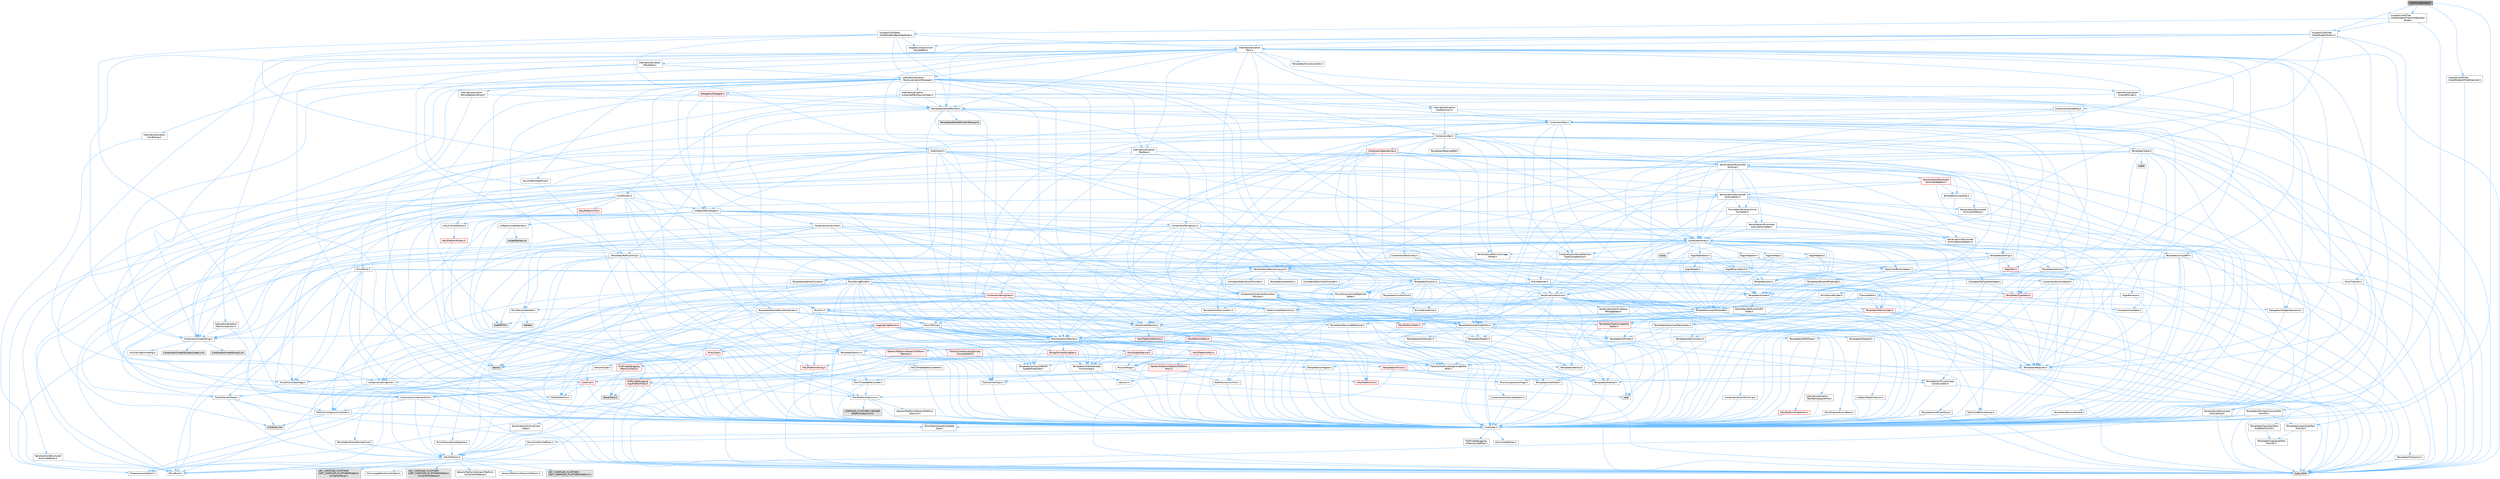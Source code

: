 digraph "FilterConfigurator.h"
{
 // INTERACTIVE_SVG=YES
 // LATEX_PDF_SIZE
  bgcolor="transparent";
  edge [fontname=Helvetica,fontsize=10,labelfontname=Helvetica,labelfontsize=10];
  node [fontname=Helvetica,fontsize=10,shape=box,height=0.2,width=0.4];
  Node1 [id="Node000001",label="FilterConfigurator.h",height=0.2,width=0.4,color="gray40", fillcolor="grey60", style="filled", fontcolor="black",tooltip=" "];
  Node1 -> Node2 [id="edge1_Node000001_Node000002",color="steelblue1",style="solid",tooltip=" "];
  Node2 [id="Node000002",label="CoreTypes.h",height=0.2,width=0.4,color="grey40", fillcolor="white", style="filled",URL="$dc/dec/CoreTypes_8h.html",tooltip=" "];
  Node2 -> Node3 [id="edge2_Node000002_Node000003",color="steelblue1",style="solid",tooltip=" "];
  Node3 [id="Node000003",label="HAL/Platform.h",height=0.2,width=0.4,color="grey40", fillcolor="white", style="filled",URL="$d9/dd0/Platform_8h.html",tooltip=" "];
  Node3 -> Node4 [id="edge3_Node000003_Node000004",color="steelblue1",style="solid",tooltip=" "];
  Node4 [id="Node000004",label="Misc/Build.h",height=0.2,width=0.4,color="grey40", fillcolor="white", style="filled",URL="$d3/dbb/Build_8h.html",tooltip=" "];
  Node3 -> Node5 [id="edge4_Node000003_Node000005",color="steelblue1",style="solid",tooltip=" "];
  Node5 [id="Node000005",label="Misc/LargeWorldCoordinates.h",height=0.2,width=0.4,color="grey40", fillcolor="white", style="filled",URL="$d2/dcb/LargeWorldCoordinates_8h.html",tooltip=" "];
  Node3 -> Node6 [id="edge5_Node000003_Node000006",color="steelblue1",style="solid",tooltip=" "];
  Node6 [id="Node000006",label="type_traits",height=0.2,width=0.4,color="grey60", fillcolor="#E0E0E0", style="filled",tooltip=" "];
  Node3 -> Node7 [id="edge6_Node000003_Node000007",color="steelblue1",style="solid",tooltip=" "];
  Node7 [id="Node000007",label="PreprocessorHelpers.h",height=0.2,width=0.4,color="grey40", fillcolor="white", style="filled",URL="$db/ddb/PreprocessorHelpers_8h.html",tooltip=" "];
  Node3 -> Node8 [id="edge7_Node000003_Node000008",color="steelblue1",style="solid",tooltip=" "];
  Node8 [id="Node000008",label="UBT_COMPILED_PLATFORM\l/UBT_COMPILED_PLATFORMPlatform\lCompilerPreSetup.h",height=0.2,width=0.4,color="grey60", fillcolor="#E0E0E0", style="filled",tooltip=" "];
  Node3 -> Node9 [id="edge8_Node000003_Node000009",color="steelblue1",style="solid",tooltip=" "];
  Node9 [id="Node000009",label="GenericPlatform/GenericPlatform\lCompilerPreSetup.h",height=0.2,width=0.4,color="grey40", fillcolor="white", style="filled",URL="$d9/dc8/GenericPlatformCompilerPreSetup_8h.html",tooltip=" "];
  Node3 -> Node10 [id="edge9_Node000003_Node000010",color="steelblue1",style="solid",tooltip=" "];
  Node10 [id="Node000010",label="GenericPlatform/GenericPlatform.h",height=0.2,width=0.4,color="grey40", fillcolor="white", style="filled",URL="$d6/d84/GenericPlatform_8h.html",tooltip=" "];
  Node3 -> Node11 [id="edge10_Node000003_Node000011",color="steelblue1",style="solid",tooltip=" "];
  Node11 [id="Node000011",label="UBT_COMPILED_PLATFORM\l/UBT_COMPILED_PLATFORMPlatform.h",height=0.2,width=0.4,color="grey60", fillcolor="#E0E0E0", style="filled",tooltip=" "];
  Node3 -> Node12 [id="edge11_Node000003_Node000012",color="steelblue1",style="solid",tooltip=" "];
  Node12 [id="Node000012",label="UBT_COMPILED_PLATFORM\l/UBT_COMPILED_PLATFORMPlatform\lCompilerSetup.h",height=0.2,width=0.4,color="grey60", fillcolor="#E0E0E0", style="filled",tooltip=" "];
  Node2 -> Node13 [id="edge12_Node000002_Node000013",color="steelblue1",style="solid",tooltip=" "];
  Node13 [id="Node000013",label="ProfilingDebugging\l/UMemoryDefines.h",height=0.2,width=0.4,color="grey40", fillcolor="white", style="filled",URL="$d2/da2/UMemoryDefines_8h.html",tooltip=" "];
  Node2 -> Node14 [id="edge13_Node000002_Node000014",color="steelblue1",style="solid",tooltip=" "];
  Node14 [id="Node000014",label="Misc/CoreMiscDefines.h",height=0.2,width=0.4,color="grey40", fillcolor="white", style="filled",URL="$da/d38/CoreMiscDefines_8h.html",tooltip=" "];
  Node14 -> Node3 [id="edge14_Node000014_Node000003",color="steelblue1",style="solid",tooltip=" "];
  Node14 -> Node7 [id="edge15_Node000014_Node000007",color="steelblue1",style="solid",tooltip=" "];
  Node2 -> Node15 [id="edge16_Node000002_Node000015",color="steelblue1",style="solid",tooltip=" "];
  Node15 [id="Node000015",label="Misc/CoreDefines.h",height=0.2,width=0.4,color="grey40", fillcolor="white", style="filled",URL="$d3/dd2/CoreDefines_8h.html",tooltip=" "];
  Node1 -> Node16 [id="edge17_Node000001_Node000016",color="steelblue1",style="solid",tooltip=" "];
  Node16 [id="Node000016",label="InsightsCore/Filter\l/ViewModels/FilterConfigurator\lNode.h",height=0.2,width=0.4,color="grey40", fillcolor="white", style="filled",URL="$d0/d36/FilterConfiguratorNode_8h.html",tooltip=" "];
  Node16 -> Node2 [id="edge18_Node000016_Node000002",color="steelblue1",style="solid",tooltip=" "];
  Node16 -> Node17 [id="edge19_Node000016_Node000017",color="steelblue1",style="solid",tooltip=" "];
  Node17 [id="Node000017",label="InsightsCore/Filter\l/ViewModels/Filters.h",height=0.2,width=0.4,color="grey40", fillcolor="white", style="filled",URL="$d1/d7d/Filters_8h.html",tooltip=" "];
  Node17 -> Node2 [id="edge20_Node000017_Node000002",color="steelblue1",style="solid",tooltip=" "];
  Node17 -> Node18 [id="edge21_Node000017_Node000018",color="steelblue1",style="solid",tooltip=" "];
  Node18 [id="Node000018",label="Containers/Array.h",height=0.2,width=0.4,color="grey40", fillcolor="white", style="filled",URL="$df/dd0/Array_8h.html",tooltip=" "];
  Node18 -> Node2 [id="edge22_Node000018_Node000002",color="steelblue1",style="solid",tooltip=" "];
  Node18 -> Node19 [id="edge23_Node000018_Node000019",color="steelblue1",style="solid",tooltip=" "];
  Node19 [id="Node000019",label="Misc/AssertionMacros.h",height=0.2,width=0.4,color="grey40", fillcolor="white", style="filled",URL="$d0/dfa/AssertionMacros_8h.html",tooltip=" "];
  Node19 -> Node2 [id="edge24_Node000019_Node000002",color="steelblue1",style="solid",tooltip=" "];
  Node19 -> Node3 [id="edge25_Node000019_Node000003",color="steelblue1",style="solid",tooltip=" "];
  Node19 -> Node20 [id="edge26_Node000019_Node000020",color="steelblue1",style="solid",tooltip=" "];
  Node20 [id="Node000020",label="HAL/PlatformMisc.h",height=0.2,width=0.4,color="red", fillcolor="#FFF0F0", style="filled",URL="$d0/df5/PlatformMisc_8h.html",tooltip=" "];
  Node20 -> Node2 [id="edge27_Node000020_Node000002",color="steelblue1",style="solid",tooltip=" "];
  Node20 -> Node21 [id="edge28_Node000020_Node000021",color="steelblue1",style="solid",tooltip=" "];
  Node21 [id="Node000021",label="GenericPlatform/GenericPlatform\lMisc.h",height=0.2,width=0.4,color="red", fillcolor="#FFF0F0", style="filled",URL="$db/d9a/GenericPlatformMisc_8h.html",tooltip=" "];
  Node21 -> Node22 [id="edge29_Node000021_Node000022",color="steelblue1",style="solid",tooltip=" "];
  Node22 [id="Node000022",label="Containers/StringFwd.h",height=0.2,width=0.4,color="grey40", fillcolor="white", style="filled",URL="$df/d37/StringFwd_8h.html",tooltip=" "];
  Node22 -> Node2 [id="edge30_Node000022_Node000002",color="steelblue1",style="solid",tooltip=" "];
  Node22 -> Node23 [id="edge31_Node000022_Node000023",color="steelblue1",style="solid",tooltip=" "];
  Node23 [id="Node000023",label="Traits/ElementType.h",height=0.2,width=0.4,color="grey40", fillcolor="white", style="filled",URL="$d5/d4f/ElementType_8h.html",tooltip=" "];
  Node23 -> Node3 [id="edge32_Node000023_Node000003",color="steelblue1",style="solid",tooltip=" "];
  Node23 -> Node24 [id="edge33_Node000023_Node000024",color="steelblue1",style="solid",tooltip=" "];
  Node24 [id="Node000024",label="initializer_list",height=0.2,width=0.4,color="grey60", fillcolor="#E0E0E0", style="filled",tooltip=" "];
  Node23 -> Node6 [id="edge34_Node000023_Node000006",color="steelblue1",style="solid",tooltip=" "];
  Node22 -> Node25 [id="edge35_Node000022_Node000025",color="steelblue1",style="solid",tooltip=" "];
  Node25 [id="Node000025",label="Traits/IsContiguousContainer.h",height=0.2,width=0.4,color="grey40", fillcolor="white", style="filled",URL="$d5/d3c/IsContiguousContainer_8h.html",tooltip=" "];
  Node25 -> Node2 [id="edge36_Node000025_Node000002",color="steelblue1",style="solid",tooltip=" "];
  Node25 -> Node26 [id="edge37_Node000025_Node000026",color="steelblue1",style="solid",tooltip=" "];
  Node26 [id="Node000026",label="Misc/StaticAssertComplete\lType.h",height=0.2,width=0.4,color="grey40", fillcolor="white", style="filled",URL="$d5/d4e/StaticAssertCompleteType_8h.html",tooltip=" "];
  Node25 -> Node24 [id="edge38_Node000025_Node000024",color="steelblue1",style="solid",tooltip=" "];
  Node21 -> Node27 [id="edge39_Node000021_Node000027",color="steelblue1",style="solid",tooltip=" "];
  Node27 [id="Node000027",label="CoreFwd.h",height=0.2,width=0.4,color="red", fillcolor="#FFF0F0", style="filled",URL="$d1/d1e/CoreFwd_8h.html",tooltip=" "];
  Node27 -> Node2 [id="edge40_Node000027_Node000002",color="steelblue1",style="solid",tooltip=" "];
  Node27 -> Node28 [id="edge41_Node000027_Node000028",color="steelblue1",style="solid",tooltip=" "];
  Node28 [id="Node000028",label="Containers/ContainersFwd.h",height=0.2,width=0.4,color="grey40", fillcolor="white", style="filled",URL="$d4/d0a/ContainersFwd_8h.html",tooltip=" "];
  Node28 -> Node3 [id="edge42_Node000028_Node000003",color="steelblue1",style="solid",tooltip=" "];
  Node28 -> Node2 [id="edge43_Node000028_Node000002",color="steelblue1",style="solid",tooltip=" "];
  Node28 -> Node25 [id="edge44_Node000028_Node000025",color="steelblue1",style="solid",tooltip=" "];
  Node27 -> Node29 [id="edge45_Node000027_Node000029",color="steelblue1",style="solid",tooltip=" "];
  Node29 [id="Node000029",label="Math/MathFwd.h",height=0.2,width=0.4,color="grey40", fillcolor="white", style="filled",URL="$d2/d10/MathFwd_8h.html",tooltip=" "];
  Node29 -> Node3 [id="edge46_Node000029_Node000003",color="steelblue1",style="solid",tooltip=" "];
  Node21 -> Node2 [id="edge47_Node000021_Node000002",color="steelblue1",style="solid",tooltip=" "];
  Node21 -> Node32 [id="edge48_Node000021_Node000032",color="steelblue1",style="solid",tooltip=" "];
  Node32 [id="Node000032",label="HAL/PlatformCrt.h",height=0.2,width=0.4,color="red", fillcolor="#FFF0F0", style="filled",URL="$d8/d75/PlatformCrt_8h.html",tooltip=" "];
  Node32 -> Node33 [id="edge49_Node000032_Node000033",color="steelblue1",style="solid",tooltip=" "];
  Node33 [id="Node000033",label="new",height=0.2,width=0.4,color="grey60", fillcolor="#E0E0E0", style="filled",tooltip=" "];
  Node21 -> Node42 [id="edge50_Node000021_Node000042",color="steelblue1",style="solid",tooltip=" "];
  Node42 [id="Node000042",label="Math/NumericLimits.h",height=0.2,width=0.4,color="grey40", fillcolor="white", style="filled",URL="$df/d1b/NumericLimits_8h.html",tooltip=" "];
  Node42 -> Node2 [id="edge51_Node000042_Node000002",color="steelblue1",style="solid",tooltip=" "];
  Node21 -> Node43 [id="edge52_Node000021_Node000043",color="steelblue1",style="solid",tooltip=" "];
  Node43 [id="Node000043",label="Misc/CompressionFlags.h",height=0.2,width=0.4,color="grey40", fillcolor="white", style="filled",URL="$d9/d76/CompressionFlags_8h.html",tooltip=" "];
  Node21 -> Node44 [id="edge53_Node000021_Node000044",color="steelblue1",style="solid",tooltip=" "];
  Node44 [id="Node000044",label="Misc/EnumClassFlags.h",height=0.2,width=0.4,color="grey40", fillcolor="white", style="filled",URL="$d8/de7/EnumClassFlags_8h.html",tooltip=" "];
  Node20 -> Node48 [id="edge54_Node000020_Node000048",color="steelblue1",style="solid",tooltip=" "];
  Node48 [id="Node000048",label="ProfilingDebugging\l/CpuProfilerTrace.h",height=0.2,width=0.4,color="red", fillcolor="#FFF0F0", style="filled",URL="$da/dcb/CpuProfilerTrace_8h.html",tooltip=" "];
  Node48 -> Node2 [id="edge55_Node000048_Node000002",color="steelblue1",style="solid",tooltip=" "];
  Node48 -> Node28 [id="edge56_Node000048_Node000028",color="steelblue1",style="solid",tooltip=" "];
  Node48 -> Node49 [id="edge57_Node000048_Node000049",color="steelblue1",style="solid",tooltip=" "];
  Node49 [id="Node000049",label="HAL/PlatformAtomics.h",height=0.2,width=0.4,color="grey40", fillcolor="white", style="filled",URL="$d3/d36/PlatformAtomics_8h.html",tooltip=" "];
  Node49 -> Node2 [id="edge58_Node000049_Node000002",color="steelblue1",style="solid",tooltip=" "];
  Node49 -> Node50 [id="edge59_Node000049_Node000050",color="steelblue1",style="solid",tooltip=" "];
  Node50 [id="Node000050",label="GenericPlatform/GenericPlatform\lAtomics.h",height=0.2,width=0.4,color="grey40", fillcolor="white", style="filled",URL="$da/d72/GenericPlatformAtomics_8h.html",tooltip=" "];
  Node50 -> Node2 [id="edge60_Node000050_Node000002",color="steelblue1",style="solid",tooltip=" "];
  Node49 -> Node51 [id="edge61_Node000049_Node000051",color="steelblue1",style="solid",tooltip=" "];
  Node51 [id="Node000051",label="COMPILED_PLATFORM_HEADER\l(PlatformAtomics.h)",height=0.2,width=0.4,color="grey60", fillcolor="#E0E0E0", style="filled",tooltip=" "];
  Node48 -> Node7 [id="edge62_Node000048_Node000007",color="steelblue1",style="solid",tooltip=" "];
  Node48 -> Node4 [id="edge63_Node000048_Node000004",color="steelblue1",style="solid",tooltip=" "];
  Node48 -> Node55 [id="edge64_Node000048_Node000055",color="steelblue1",style="solid",tooltip=" "];
  Node55 [id="Node000055",label="Trace/Trace.h",height=0.2,width=0.4,color="grey60", fillcolor="#E0E0E0", style="filled",tooltip=" "];
  Node19 -> Node7 [id="edge65_Node000019_Node000007",color="steelblue1",style="solid",tooltip=" "];
  Node19 -> Node56 [id="edge66_Node000019_Node000056",color="steelblue1",style="solid",tooltip=" "];
  Node56 [id="Node000056",label="Templates/EnableIf.h",height=0.2,width=0.4,color="grey40", fillcolor="white", style="filled",URL="$d7/d60/EnableIf_8h.html",tooltip=" "];
  Node56 -> Node2 [id="edge67_Node000056_Node000002",color="steelblue1",style="solid",tooltip=" "];
  Node19 -> Node57 [id="edge68_Node000019_Node000057",color="steelblue1",style="solid",tooltip=" "];
  Node57 [id="Node000057",label="Templates/IsArrayOrRefOf\lTypeByPredicate.h",height=0.2,width=0.4,color="grey40", fillcolor="white", style="filled",URL="$d6/da1/IsArrayOrRefOfTypeByPredicate_8h.html",tooltip=" "];
  Node57 -> Node2 [id="edge69_Node000057_Node000002",color="steelblue1",style="solid",tooltip=" "];
  Node19 -> Node58 [id="edge70_Node000019_Node000058",color="steelblue1",style="solid",tooltip=" "];
  Node58 [id="Node000058",label="Templates/IsValidVariadic\lFunctionArg.h",height=0.2,width=0.4,color="grey40", fillcolor="white", style="filled",URL="$d0/dc8/IsValidVariadicFunctionArg_8h.html",tooltip=" "];
  Node58 -> Node2 [id="edge71_Node000058_Node000002",color="steelblue1",style="solid",tooltip=" "];
  Node58 -> Node59 [id="edge72_Node000058_Node000059",color="steelblue1",style="solid",tooltip=" "];
  Node59 [id="Node000059",label="IsEnum.h",height=0.2,width=0.4,color="grey40", fillcolor="white", style="filled",URL="$d4/de5/IsEnum_8h.html",tooltip=" "];
  Node58 -> Node6 [id="edge73_Node000058_Node000006",color="steelblue1",style="solid",tooltip=" "];
  Node19 -> Node60 [id="edge74_Node000019_Node000060",color="steelblue1",style="solid",tooltip=" "];
  Node60 [id="Node000060",label="Traits/IsCharEncodingCompatible\lWith.h",height=0.2,width=0.4,color="grey40", fillcolor="white", style="filled",URL="$df/dd1/IsCharEncodingCompatibleWith_8h.html",tooltip=" "];
  Node60 -> Node6 [id="edge75_Node000060_Node000006",color="steelblue1",style="solid",tooltip=" "];
  Node60 -> Node61 [id="edge76_Node000060_Node000061",color="steelblue1",style="solid",tooltip=" "];
  Node61 [id="Node000061",label="Traits/IsCharType.h",height=0.2,width=0.4,color="grey40", fillcolor="white", style="filled",URL="$db/d51/IsCharType_8h.html",tooltip=" "];
  Node61 -> Node2 [id="edge77_Node000061_Node000002",color="steelblue1",style="solid",tooltip=" "];
  Node19 -> Node62 [id="edge78_Node000019_Node000062",color="steelblue1",style="solid",tooltip=" "];
  Node62 [id="Node000062",label="Misc/VarArgs.h",height=0.2,width=0.4,color="grey40", fillcolor="white", style="filled",URL="$d5/d6f/VarArgs_8h.html",tooltip=" "];
  Node62 -> Node2 [id="edge79_Node000062_Node000002",color="steelblue1",style="solid",tooltip=" "];
  Node19 -> Node63 [id="edge80_Node000019_Node000063",color="steelblue1",style="solid",tooltip=" "];
  Node63 [id="Node000063",label="String/FormatStringSan.h",height=0.2,width=0.4,color="red", fillcolor="#FFF0F0", style="filled",URL="$d3/d8b/FormatStringSan_8h.html",tooltip=" "];
  Node63 -> Node6 [id="edge81_Node000063_Node000006",color="steelblue1",style="solid",tooltip=" "];
  Node63 -> Node2 [id="edge82_Node000063_Node000002",color="steelblue1",style="solid",tooltip=" "];
  Node63 -> Node64 [id="edge83_Node000063_Node000064",color="steelblue1",style="solid",tooltip=" "];
  Node64 [id="Node000064",label="Templates/Requires.h",height=0.2,width=0.4,color="grey40", fillcolor="white", style="filled",URL="$dc/d96/Requires_8h.html",tooltip=" "];
  Node64 -> Node56 [id="edge84_Node000064_Node000056",color="steelblue1",style="solid",tooltip=" "];
  Node64 -> Node6 [id="edge85_Node000064_Node000006",color="steelblue1",style="solid",tooltip=" "];
  Node63 -> Node65 [id="edge86_Node000063_Node000065",color="steelblue1",style="solid",tooltip=" "];
  Node65 [id="Node000065",label="Templates/Identity.h",height=0.2,width=0.4,color="grey40", fillcolor="white", style="filled",URL="$d0/dd5/Identity_8h.html",tooltip=" "];
  Node63 -> Node58 [id="edge87_Node000063_Node000058",color="steelblue1",style="solid",tooltip=" "];
  Node63 -> Node61 [id="edge88_Node000063_Node000061",color="steelblue1",style="solid",tooltip=" "];
  Node63 -> Node28 [id="edge89_Node000063_Node000028",color="steelblue1",style="solid",tooltip=" "];
  Node19 -> Node69 [id="edge90_Node000019_Node000069",color="steelblue1",style="solid",tooltip=" "];
  Node69 [id="Node000069",label="atomic",height=0.2,width=0.4,color="grey60", fillcolor="#E0E0E0", style="filled",tooltip=" "];
  Node18 -> Node70 [id="edge91_Node000018_Node000070",color="steelblue1",style="solid",tooltip=" "];
  Node70 [id="Node000070",label="Misc/IntrusiveUnsetOptional\lState.h",height=0.2,width=0.4,color="grey40", fillcolor="white", style="filled",URL="$d2/d0a/IntrusiveUnsetOptionalState_8h.html",tooltip=" "];
  Node70 -> Node71 [id="edge92_Node000070_Node000071",color="steelblue1",style="solid",tooltip=" "];
  Node71 [id="Node000071",label="Misc/OptionalFwd.h",height=0.2,width=0.4,color="grey40", fillcolor="white", style="filled",URL="$dc/d50/OptionalFwd_8h.html",tooltip=" "];
  Node18 -> Node72 [id="edge93_Node000018_Node000072",color="steelblue1",style="solid",tooltip=" "];
  Node72 [id="Node000072",label="Misc/ReverseIterate.h",height=0.2,width=0.4,color="grey40", fillcolor="white", style="filled",URL="$db/de3/ReverseIterate_8h.html",tooltip=" "];
  Node72 -> Node3 [id="edge94_Node000072_Node000003",color="steelblue1",style="solid",tooltip=" "];
  Node72 -> Node73 [id="edge95_Node000072_Node000073",color="steelblue1",style="solid",tooltip=" "];
  Node73 [id="Node000073",label="iterator",height=0.2,width=0.4,color="grey60", fillcolor="#E0E0E0", style="filled",tooltip=" "];
  Node18 -> Node74 [id="edge96_Node000018_Node000074",color="steelblue1",style="solid",tooltip=" "];
  Node74 [id="Node000074",label="HAL/UnrealMemory.h",height=0.2,width=0.4,color="grey40", fillcolor="white", style="filled",URL="$d9/d96/UnrealMemory_8h.html",tooltip=" "];
  Node74 -> Node2 [id="edge97_Node000074_Node000002",color="steelblue1",style="solid",tooltip=" "];
  Node74 -> Node75 [id="edge98_Node000074_Node000075",color="steelblue1",style="solid",tooltip=" "];
  Node75 [id="Node000075",label="GenericPlatform/GenericPlatform\lMemory.h",height=0.2,width=0.4,color="red", fillcolor="#FFF0F0", style="filled",URL="$dd/d22/GenericPlatformMemory_8h.html",tooltip=" "];
  Node75 -> Node27 [id="edge99_Node000075_Node000027",color="steelblue1",style="solid",tooltip=" "];
  Node75 -> Node2 [id="edge100_Node000075_Node000002",color="steelblue1",style="solid",tooltip=" "];
  Node75 -> Node76 [id="edge101_Node000075_Node000076",color="steelblue1",style="solid",tooltip=" "];
  Node76 [id="Node000076",label="HAL/PlatformString.h",height=0.2,width=0.4,color="red", fillcolor="#FFF0F0", style="filled",URL="$db/db5/PlatformString_8h.html",tooltip=" "];
  Node76 -> Node2 [id="edge102_Node000076_Node000002",color="steelblue1",style="solid",tooltip=" "];
  Node74 -> Node78 [id="edge103_Node000074_Node000078",color="steelblue1",style="solid",tooltip=" "];
  Node78 [id="Node000078",label="HAL/MemoryBase.h",height=0.2,width=0.4,color="red", fillcolor="#FFF0F0", style="filled",URL="$d6/d9f/MemoryBase_8h.html",tooltip=" "];
  Node78 -> Node2 [id="edge104_Node000078_Node000002",color="steelblue1",style="solid",tooltip=" "];
  Node78 -> Node49 [id="edge105_Node000078_Node000049",color="steelblue1",style="solid",tooltip=" "];
  Node78 -> Node32 [id="edge106_Node000078_Node000032",color="steelblue1",style="solid",tooltip=" "];
  Node78 -> Node80 [id="edge107_Node000078_Node000080",color="steelblue1",style="solid",tooltip=" "];
  Node80 [id="Node000080",label="Misc/OutputDevice.h",height=0.2,width=0.4,color="red", fillcolor="#FFF0F0", style="filled",URL="$d7/d32/OutputDevice_8h.html",tooltip=" "];
  Node80 -> Node27 [id="edge108_Node000080_Node000027",color="steelblue1",style="solid",tooltip=" "];
  Node80 -> Node2 [id="edge109_Node000080_Node000002",color="steelblue1",style="solid",tooltip=" "];
  Node80 -> Node62 [id="edge110_Node000080_Node000062",color="steelblue1",style="solid",tooltip=" "];
  Node80 -> Node57 [id="edge111_Node000080_Node000057",color="steelblue1",style="solid",tooltip=" "];
  Node80 -> Node58 [id="edge112_Node000080_Node000058",color="steelblue1",style="solid",tooltip=" "];
  Node80 -> Node60 [id="edge113_Node000080_Node000060",color="steelblue1",style="solid",tooltip=" "];
  Node78 -> Node82 [id="edge114_Node000078_Node000082",color="steelblue1",style="solid",tooltip=" "];
  Node82 [id="Node000082",label="Templates/Atomic.h",height=0.2,width=0.4,color="grey40", fillcolor="white", style="filled",URL="$d3/d91/Atomic_8h.html",tooltip=" "];
  Node82 -> Node83 [id="edge115_Node000082_Node000083",color="steelblue1",style="solid",tooltip=" "];
  Node83 [id="Node000083",label="HAL/ThreadSafeCounter.h",height=0.2,width=0.4,color="grey40", fillcolor="white", style="filled",URL="$dc/dc9/ThreadSafeCounter_8h.html",tooltip=" "];
  Node83 -> Node2 [id="edge116_Node000083_Node000002",color="steelblue1",style="solid",tooltip=" "];
  Node83 -> Node49 [id="edge117_Node000083_Node000049",color="steelblue1",style="solid",tooltip=" "];
  Node82 -> Node84 [id="edge118_Node000082_Node000084",color="steelblue1",style="solid",tooltip=" "];
  Node84 [id="Node000084",label="HAL/ThreadSafeCounter64.h",height=0.2,width=0.4,color="grey40", fillcolor="white", style="filled",URL="$d0/d12/ThreadSafeCounter64_8h.html",tooltip=" "];
  Node84 -> Node2 [id="edge119_Node000084_Node000002",color="steelblue1",style="solid",tooltip=" "];
  Node84 -> Node83 [id="edge120_Node000084_Node000083",color="steelblue1",style="solid",tooltip=" "];
  Node82 -> Node85 [id="edge121_Node000082_Node000085",color="steelblue1",style="solid",tooltip=" "];
  Node85 [id="Node000085",label="Templates/IsIntegral.h",height=0.2,width=0.4,color="grey40", fillcolor="white", style="filled",URL="$da/d64/IsIntegral_8h.html",tooltip=" "];
  Node85 -> Node2 [id="edge122_Node000085_Node000002",color="steelblue1",style="solid",tooltip=" "];
  Node82 -> Node86 [id="edge123_Node000082_Node000086",color="steelblue1",style="solid",tooltip=" "];
  Node86 [id="Node000086",label="Templates/IsTrivial.h",height=0.2,width=0.4,color="red", fillcolor="#FFF0F0", style="filled",URL="$da/d4c/IsTrivial_8h.html",tooltip=" "];
  Node86 -> Node87 [id="edge124_Node000086_Node000087",color="steelblue1",style="solid",tooltip=" "];
  Node87 [id="Node000087",label="Templates/AndOrNot.h",height=0.2,width=0.4,color="grey40", fillcolor="white", style="filled",URL="$db/d0a/AndOrNot_8h.html",tooltip=" "];
  Node87 -> Node2 [id="edge125_Node000087_Node000002",color="steelblue1",style="solid",tooltip=" "];
  Node86 -> Node88 [id="edge126_Node000086_Node000088",color="steelblue1",style="solid",tooltip=" "];
  Node88 [id="Node000088",label="Templates/IsTriviallyCopy\lConstructible.h",height=0.2,width=0.4,color="grey40", fillcolor="white", style="filled",URL="$d3/d78/IsTriviallyCopyConstructible_8h.html",tooltip=" "];
  Node88 -> Node2 [id="edge127_Node000088_Node000002",color="steelblue1",style="solid",tooltip=" "];
  Node88 -> Node6 [id="edge128_Node000088_Node000006",color="steelblue1",style="solid",tooltip=" "];
  Node86 -> Node6 [id="edge129_Node000086_Node000006",color="steelblue1",style="solid",tooltip=" "];
  Node82 -> Node90 [id="edge130_Node000082_Node000090",color="steelblue1",style="solid",tooltip=" "];
  Node90 [id="Node000090",label="Traits/IntType.h",height=0.2,width=0.4,color="grey40", fillcolor="white", style="filled",URL="$d7/deb/IntType_8h.html",tooltip=" "];
  Node90 -> Node3 [id="edge131_Node000090_Node000003",color="steelblue1",style="solid",tooltip=" "];
  Node82 -> Node69 [id="edge132_Node000082_Node000069",color="steelblue1",style="solid",tooltip=" "];
  Node74 -> Node91 [id="edge133_Node000074_Node000091",color="steelblue1",style="solid",tooltip=" "];
  Node91 [id="Node000091",label="HAL/PlatformMemory.h",height=0.2,width=0.4,color="red", fillcolor="#FFF0F0", style="filled",URL="$de/d68/PlatformMemory_8h.html",tooltip=" "];
  Node91 -> Node2 [id="edge134_Node000091_Node000002",color="steelblue1",style="solid",tooltip=" "];
  Node91 -> Node75 [id="edge135_Node000091_Node000075",color="steelblue1",style="solid",tooltip=" "];
  Node74 -> Node93 [id="edge136_Node000074_Node000093",color="steelblue1",style="solid",tooltip=" "];
  Node93 [id="Node000093",label="ProfilingDebugging\l/MemoryTrace.h",height=0.2,width=0.4,color="red", fillcolor="#FFF0F0", style="filled",URL="$da/dd7/MemoryTrace_8h.html",tooltip=" "];
  Node93 -> Node3 [id="edge137_Node000093_Node000003",color="steelblue1",style="solid",tooltip=" "];
  Node93 -> Node44 [id="edge138_Node000093_Node000044",color="steelblue1",style="solid",tooltip=" "];
  Node93 -> Node55 [id="edge139_Node000093_Node000055",color="steelblue1",style="solid",tooltip=" "];
  Node74 -> Node94 [id="edge140_Node000074_Node000094",color="steelblue1",style="solid",tooltip=" "];
  Node94 [id="Node000094",label="Templates/IsPointer.h",height=0.2,width=0.4,color="grey40", fillcolor="white", style="filled",URL="$d7/d05/IsPointer_8h.html",tooltip=" "];
  Node94 -> Node2 [id="edge141_Node000094_Node000002",color="steelblue1",style="solid",tooltip=" "];
  Node18 -> Node95 [id="edge142_Node000018_Node000095",color="steelblue1",style="solid",tooltip=" "];
  Node95 [id="Node000095",label="Templates/UnrealTypeTraits.h",height=0.2,width=0.4,color="grey40", fillcolor="white", style="filled",URL="$d2/d2d/UnrealTypeTraits_8h.html",tooltip=" "];
  Node95 -> Node2 [id="edge143_Node000095_Node000002",color="steelblue1",style="solid",tooltip=" "];
  Node95 -> Node94 [id="edge144_Node000095_Node000094",color="steelblue1",style="solid",tooltip=" "];
  Node95 -> Node19 [id="edge145_Node000095_Node000019",color="steelblue1",style="solid",tooltip=" "];
  Node95 -> Node87 [id="edge146_Node000095_Node000087",color="steelblue1",style="solid",tooltip=" "];
  Node95 -> Node56 [id="edge147_Node000095_Node000056",color="steelblue1",style="solid",tooltip=" "];
  Node95 -> Node96 [id="edge148_Node000095_Node000096",color="steelblue1",style="solid",tooltip=" "];
  Node96 [id="Node000096",label="Templates/IsArithmetic.h",height=0.2,width=0.4,color="grey40", fillcolor="white", style="filled",URL="$d2/d5d/IsArithmetic_8h.html",tooltip=" "];
  Node96 -> Node2 [id="edge149_Node000096_Node000002",color="steelblue1",style="solid",tooltip=" "];
  Node95 -> Node59 [id="edge150_Node000095_Node000059",color="steelblue1",style="solid",tooltip=" "];
  Node95 -> Node97 [id="edge151_Node000095_Node000097",color="steelblue1",style="solid",tooltip=" "];
  Node97 [id="Node000097",label="Templates/Models.h",height=0.2,width=0.4,color="grey40", fillcolor="white", style="filled",URL="$d3/d0c/Models_8h.html",tooltip=" "];
  Node97 -> Node65 [id="edge152_Node000097_Node000065",color="steelblue1",style="solid",tooltip=" "];
  Node95 -> Node98 [id="edge153_Node000095_Node000098",color="steelblue1",style="solid",tooltip=" "];
  Node98 [id="Node000098",label="Templates/IsPODType.h",height=0.2,width=0.4,color="grey40", fillcolor="white", style="filled",URL="$d7/db1/IsPODType_8h.html",tooltip=" "];
  Node98 -> Node2 [id="edge154_Node000098_Node000002",color="steelblue1",style="solid",tooltip=" "];
  Node95 -> Node99 [id="edge155_Node000095_Node000099",color="steelblue1",style="solid",tooltip=" "];
  Node99 [id="Node000099",label="Templates/IsUECoreType.h",height=0.2,width=0.4,color="grey40", fillcolor="white", style="filled",URL="$d1/db8/IsUECoreType_8h.html",tooltip=" "];
  Node99 -> Node2 [id="edge156_Node000099_Node000002",color="steelblue1",style="solid",tooltip=" "];
  Node99 -> Node6 [id="edge157_Node000099_Node000006",color="steelblue1",style="solid",tooltip=" "];
  Node95 -> Node88 [id="edge158_Node000095_Node000088",color="steelblue1",style="solid",tooltip=" "];
  Node18 -> Node100 [id="edge159_Node000018_Node000100",color="steelblue1",style="solid",tooltip=" "];
  Node100 [id="Node000100",label="Templates/UnrealTemplate.h",height=0.2,width=0.4,color="grey40", fillcolor="white", style="filled",URL="$d4/d24/UnrealTemplate_8h.html",tooltip=" "];
  Node100 -> Node2 [id="edge160_Node000100_Node000002",color="steelblue1",style="solid",tooltip=" "];
  Node100 -> Node94 [id="edge161_Node000100_Node000094",color="steelblue1",style="solid",tooltip=" "];
  Node100 -> Node74 [id="edge162_Node000100_Node000074",color="steelblue1",style="solid",tooltip=" "];
  Node100 -> Node101 [id="edge163_Node000100_Node000101",color="steelblue1",style="solid",tooltip=" "];
  Node101 [id="Node000101",label="Templates/CopyQualifiers\lAndRefsFromTo.h",height=0.2,width=0.4,color="grey40", fillcolor="white", style="filled",URL="$d3/db3/CopyQualifiersAndRefsFromTo_8h.html",tooltip=" "];
  Node101 -> Node102 [id="edge164_Node000101_Node000102",color="steelblue1",style="solid",tooltip=" "];
  Node102 [id="Node000102",label="Templates/CopyQualifiers\lFromTo.h",height=0.2,width=0.4,color="grey40", fillcolor="white", style="filled",URL="$d5/db4/CopyQualifiersFromTo_8h.html",tooltip=" "];
  Node100 -> Node95 [id="edge165_Node000100_Node000095",color="steelblue1",style="solid",tooltip=" "];
  Node100 -> Node103 [id="edge166_Node000100_Node000103",color="steelblue1",style="solid",tooltip=" "];
  Node103 [id="Node000103",label="Templates/RemoveReference.h",height=0.2,width=0.4,color="grey40", fillcolor="white", style="filled",URL="$da/dbe/RemoveReference_8h.html",tooltip=" "];
  Node103 -> Node2 [id="edge167_Node000103_Node000002",color="steelblue1",style="solid",tooltip=" "];
  Node100 -> Node64 [id="edge168_Node000100_Node000064",color="steelblue1",style="solid",tooltip=" "];
  Node100 -> Node104 [id="edge169_Node000100_Node000104",color="steelblue1",style="solid",tooltip=" "];
  Node104 [id="Node000104",label="Templates/TypeCompatible\lBytes.h",height=0.2,width=0.4,color="red", fillcolor="#FFF0F0", style="filled",URL="$df/d0a/TypeCompatibleBytes_8h.html",tooltip=" "];
  Node104 -> Node2 [id="edge170_Node000104_Node000002",color="steelblue1",style="solid",tooltip=" "];
  Node104 -> Node33 [id="edge171_Node000104_Node000033",color="steelblue1",style="solid",tooltip=" "];
  Node104 -> Node6 [id="edge172_Node000104_Node000006",color="steelblue1",style="solid",tooltip=" "];
  Node100 -> Node65 [id="edge173_Node000100_Node000065",color="steelblue1",style="solid",tooltip=" "];
  Node100 -> Node25 [id="edge174_Node000100_Node000025",color="steelblue1",style="solid",tooltip=" "];
  Node100 -> Node105 [id="edge175_Node000100_Node000105",color="steelblue1",style="solid",tooltip=" "];
  Node105 [id="Node000105",label="Traits/UseBitwiseSwap.h",height=0.2,width=0.4,color="grey40", fillcolor="white", style="filled",URL="$db/df3/UseBitwiseSwap_8h.html",tooltip=" "];
  Node105 -> Node2 [id="edge176_Node000105_Node000002",color="steelblue1",style="solid",tooltip=" "];
  Node105 -> Node6 [id="edge177_Node000105_Node000006",color="steelblue1",style="solid",tooltip=" "];
  Node100 -> Node6 [id="edge178_Node000100_Node000006",color="steelblue1",style="solid",tooltip=" "];
  Node18 -> Node106 [id="edge179_Node000018_Node000106",color="steelblue1",style="solid",tooltip=" "];
  Node106 [id="Node000106",label="Containers/AllowShrinking.h",height=0.2,width=0.4,color="grey40", fillcolor="white", style="filled",URL="$d7/d1a/AllowShrinking_8h.html",tooltip=" "];
  Node106 -> Node2 [id="edge180_Node000106_Node000002",color="steelblue1",style="solid",tooltip=" "];
  Node18 -> Node107 [id="edge181_Node000018_Node000107",color="steelblue1",style="solid",tooltip=" "];
  Node107 [id="Node000107",label="Containers/ContainerAllocation\lPolicies.h",height=0.2,width=0.4,color="grey40", fillcolor="white", style="filled",URL="$d7/dff/ContainerAllocationPolicies_8h.html",tooltip=" "];
  Node107 -> Node2 [id="edge182_Node000107_Node000002",color="steelblue1",style="solid",tooltip=" "];
  Node107 -> Node108 [id="edge183_Node000107_Node000108",color="steelblue1",style="solid",tooltip=" "];
  Node108 [id="Node000108",label="Containers/ContainerHelpers.h",height=0.2,width=0.4,color="grey40", fillcolor="white", style="filled",URL="$d7/d33/ContainerHelpers_8h.html",tooltip=" "];
  Node108 -> Node2 [id="edge184_Node000108_Node000002",color="steelblue1",style="solid",tooltip=" "];
  Node107 -> Node107 [id="edge185_Node000107_Node000107",color="steelblue1",style="solid",tooltip=" "];
  Node107 -> Node109 [id="edge186_Node000107_Node000109",color="steelblue1",style="solid",tooltip=" "];
  Node109 [id="Node000109",label="HAL/PlatformMath.h",height=0.2,width=0.4,color="red", fillcolor="#FFF0F0", style="filled",URL="$dc/d53/PlatformMath_8h.html",tooltip=" "];
  Node109 -> Node2 [id="edge187_Node000109_Node000002",color="steelblue1",style="solid",tooltip=" "];
  Node107 -> Node74 [id="edge188_Node000107_Node000074",color="steelblue1",style="solid",tooltip=" "];
  Node107 -> Node42 [id="edge189_Node000107_Node000042",color="steelblue1",style="solid",tooltip=" "];
  Node107 -> Node19 [id="edge190_Node000107_Node000019",color="steelblue1",style="solid",tooltip=" "];
  Node107 -> Node117 [id="edge191_Node000107_Node000117",color="steelblue1",style="solid",tooltip=" "];
  Node117 [id="Node000117",label="Templates/IsPolymorphic.h",height=0.2,width=0.4,color="grey40", fillcolor="white", style="filled",URL="$dc/d20/IsPolymorphic_8h.html",tooltip=" "];
  Node107 -> Node118 [id="edge192_Node000107_Node000118",color="steelblue1",style="solid",tooltip=" "];
  Node118 [id="Node000118",label="Templates/MemoryOps.h",height=0.2,width=0.4,color="red", fillcolor="#FFF0F0", style="filled",URL="$db/dea/MemoryOps_8h.html",tooltip=" "];
  Node118 -> Node2 [id="edge193_Node000118_Node000002",color="steelblue1",style="solid",tooltip=" "];
  Node118 -> Node74 [id="edge194_Node000118_Node000074",color="steelblue1",style="solid",tooltip=" "];
  Node118 -> Node88 [id="edge195_Node000118_Node000088",color="steelblue1",style="solid",tooltip=" "];
  Node118 -> Node64 [id="edge196_Node000118_Node000064",color="steelblue1",style="solid",tooltip=" "];
  Node118 -> Node95 [id="edge197_Node000118_Node000095",color="steelblue1",style="solid",tooltip=" "];
  Node118 -> Node105 [id="edge198_Node000118_Node000105",color="steelblue1",style="solid",tooltip=" "];
  Node118 -> Node33 [id="edge199_Node000118_Node000033",color="steelblue1",style="solid",tooltip=" "];
  Node118 -> Node6 [id="edge200_Node000118_Node000006",color="steelblue1",style="solid",tooltip=" "];
  Node107 -> Node104 [id="edge201_Node000107_Node000104",color="steelblue1",style="solid",tooltip=" "];
  Node107 -> Node6 [id="edge202_Node000107_Node000006",color="steelblue1",style="solid",tooltip=" "];
  Node18 -> Node119 [id="edge203_Node000018_Node000119",color="steelblue1",style="solid",tooltip=" "];
  Node119 [id="Node000119",label="Containers/ContainerElement\lTypeCompatibility.h",height=0.2,width=0.4,color="grey40", fillcolor="white", style="filled",URL="$df/ddf/ContainerElementTypeCompatibility_8h.html",tooltip=" "];
  Node119 -> Node2 [id="edge204_Node000119_Node000002",color="steelblue1",style="solid",tooltip=" "];
  Node119 -> Node95 [id="edge205_Node000119_Node000095",color="steelblue1",style="solid",tooltip=" "];
  Node18 -> Node120 [id="edge206_Node000018_Node000120",color="steelblue1",style="solid",tooltip=" "];
  Node120 [id="Node000120",label="Serialization/Archive.h",height=0.2,width=0.4,color="grey40", fillcolor="white", style="filled",URL="$d7/d3b/Archive_8h.html",tooltip=" "];
  Node120 -> Node27 [id="edge207_Node000120_Node000027",color="steelblue1",style="solid",tooltip=" "];
  Node120 -> Node2 [id="edge208_Node000120_Node000002",color="steelblue1",style="solid",tooltip=" "];
  Node120 -> Node121 [id="edge209_Node000120_Node000121",color="steelblue1",style="solid",tooltip=" "];
  Node121 [id="Node000121",label="HAL/PlatformProperties.h",height=0.2,width=0.4,color="red", fillcolor="#FFF0F0", style="filled",URL="$d9/db0/PlatformProperties_8h.html",tooltip=" "];
  Node121 -> Node2 [id="edge210_Node000121_Node000002",color="steelblue1",style="solid",tooltip=" "];
  Node120 -> Node124 [id="edge211_Node000120_Node000124",color="steelblue1",style="solid",tooltip=" "];
  Node124 [id="Node000124",label="Internationalization\l/TextNamespaceFwd.h",height=0.2,width=0.4,color="grey40", fillcolor="white", style="filled",URL="$d8/d97/TextNamespaceFwd_8h.html",tooltip=" "];
  Node124 -> Node2 [id="edge212_Node000124_Node000002",color="steelblue1",style="solid",tooltip=" "];
  Node120 -> Node29 [id="edge213_Node000120_Node000029",color="steelblue1",style="solid",tooltip=" "];
  Node120 -> Node19 [id="edge214_Node000120_Node000019",color="steelblue1",style="solid",tooltip=" "];
  Node120 -> Node4 [id="edge215_Node000120_Node000004",color="steelblue1",style="solid",tooltip=" "];
  Node120 -> Node43 [id="edge216_Node000120_Node000043",color="steelblue1",style="solid",tooltip=" "];
  Node120 -> Node125 [id="edge217_Node000120_Node000125",color="steelblue1",style="solid",tooltip=" "];
  Node125 [id="Node000125",label="Misc/EngineVersionBase.h",height=0.2,width=0.4,color="grey40", fillcolor="white", style="filled",URL="$d5/d2b/EngineVersionBase_8h.html",tooltip=" "];
  Node125 -> Node2 [id="edge218_Node000125_Node000002",color="steelblue1",style="solid",tooltip=" "];
  Node120 -> Node62 [id="edge219_Node000120_Node000062",color="steelblue1",style="solid",tooltip=" "];
  Node120 -> Node126 [id="edge220_Node000120_Node000126",color="steelblue1",style="solid",tooltip=" "];
  Node126 [id="Node000126",label="Serialization/ArchiveCook\lData.h",height=0.2,width=0.4,color="grey40", fillcolor="white", style="filled",URL="$dc/db6/ArchiveCookData_8h.html",tooltip=" "];
  Node126 -> Node3 [id="edge221_Node000126_Node000003",color="steelblue1",style="solid",tooltip=" "];
  Node120 -> Node127 [id="edge222_Node000120_Node000127",color="steelblue1",style="solid",tooltip=" "];
  Node127 [id="Node000127",label="Serialization/ArchiveSave\lPackageData.h",height=0.2,width=0.4,color="grey40", fillcolor="white", style="filled",URL="$d1/d37/ArchiveSavePackageData_8h.html",tooltip=" "];
  Node120 -> Node56 [id="edge223_Node000120_Node000056",color="steelblue1",style="solid",tooltip=" "];
  Node120 -> Node57 [id="edge224_Node000120_Node000057",color="steelblue1",style="solid",tooltip=" "];
  Node120 -> Node128 [id="edge225_Node000120_Node000128",color="steelblue1",style="solid",tooltip=" "];
  Node128 [id="Node000128",label="Templates/IsEnumClass.h",height=0.2,width=0.4,color="grey40", fillcolor="white", style="filled",URL="$d7/d15/IsEnumClass_8h.html",tooltip=" "];
  Node128 -> Node2 [id="edge226_Node000128_Node000002",color="steelblue1",style="solid",tooltip=" "];
  Node128 -> Node87 [id="edge227_Node000128_Node000087",color="steelblue1",style="solid",tooltip=" "];
  Node120 -> Node114 [id="edge228_Node000120_Node000114",color="steelblue1",style="solid",tooltip=" "];
  Node114 [id="Node000114",label="Templates/IsSigned.h",height=0.2,width=0.4,color="grey40", fillcolor="white", style="filled",URL="$d8/dd8/IsSigned_8h.html",tooltip=" "];
  Node114 -> Node2 [id="edge229_Node000114_Node000002",color="steelblue1",style="solid",tooltip=" "];
  Node120 -> Node58 [id="edge230_Node000120_Node000058",color="steelblue1",style="solid",tooltip=" "];
  Node120 -> Node100 [id="edge231_Node000120_Node000100",color="steelblue1",style="solid",tooltip=" "];
  Node120 -> Node60 [id="edge232_Node000120_Node000060",color="steelblue1",style="solid",tooltip=" "];
  Node120 -> Node129 [id="edge233_Node000120_Node000129",color="steelblue1",style="solid",tooltip=" "];
  Node129 [id="Node000129",label="UObject/ObjectVersion.h",height=0.2,width=0.4,color="grey40", fillcolor="white", style="filled",URL="$da/d63/ObjectVersion_8h.html",tooltip=" "];
  Node129 -> Node2 [id="edge234_Node000129_Node000002",color="steelblue1",style="solid",tooltip=" "];
  Node18 -> Node130 [id="edge235_Node000018_Node000130",color="steelblue1",style="solid",tooltip=" "];
  Node130 [id="Node000130",label="Serialization/MemoryImage\lWriter.h",height=0.2,width=0.4,color="grey40", fillcolor="white", style="filled",URL="$d0/d08/MemoryImageWriter_8h.html",tooltip=" "];
  Node130 -> Node2 [id="edge236_Node000130_Node000002",color="steelblue1",style="solid",tooltip=" "];
  Node130 -> Node131 [id="edge237_Node000130_Node000131",color="steelblue1",style="solid",tooltip=" "];
  Node131 [id="Node000131",label="Serialization/MemoryLayout.h",height=0.2,width=0.4,color="grey40", fillcolor="white", style="filled",URL="$d7/d66/MemoryLayout_8h.html",tooltip=" "];
  Node131 -> Node132 [id="edge238_Node000131_Node000132",color="steelblue1",style="solid",tooltip=" "];
  Node132 [id="Node000132",label="Concepts/StaticClassProvider.h",height=0.2,width=0.4,color="grey40", fillcolor="white", style="filled",URL="$dd/d83/StaticClassProvider_8h.html",tooltip=" "];
  Node131 -> Node133 [id="edge239_Node000131_Node000133",color="steelblue1",style="solid",tooltip=" "];
  Node133 [id="Node000133",label="Concepts/StaticStructProvider.h",height=0.2,width=0.4,color="grey40", fillcolor="white", style="filled",URL="$d5/d77/StaticStructProvider_8h.html",tooltip=" "];
  Node131 -> Node134 [id="edge240_Node000131_Node000134",color="steelblue1",style="solid",tooltip=" "];
  Node134 [id="Node000134",label="Containers/EnumAsByte.h",height=0.2,width=0.4,color="grey40", fillcolor="white", style="filled",URL="$d6/d9a/EnumAsByte_8h.html",tooltip=" "];
  Node134 -> Node2 [id="edge241_Node000134_Node000002",color="steelblue1",style="solid",tooltip=" "];
  Node134 -> Node98 [id="edge242_Node000134_Node000098",color="steelblue1",style="solid",tooltip=" "];
  Node134 -> Node135 [id="edge243_Node000134_Node000135",color="steelblue1",style="solid",tooltip=" "];
  Node135 [id="Node000135",label="Templates/TypeHash.h",height=0.2,width=0.4,color="red", fillcolor="#FFF0F0", style="filled",URL="$d1/d62/TypeHash_8h.html",tooltip=" "];
  Node135 -> Node2 [id="edge244_Node000135_Node000002",color="steelblue1",style="solid",tooltip=" "];
  Node135 -> Node64 [id="edge245_Node000135_Node000064",color="steelblue1",style="solid",tooltip=" "];
  Node135 -> Node136 [id="edge246_Node000135_Node000136",color="steelblue1",style="solid",tooltip=" "];
  Node136 [id="Node000136",label="Misc/Crc.h",height=0.2,width=0.4,color="grey40", fillcolor="white", style="filled",URL="$d4/dd2/Crc_8h.html",tooltip=" "];
  Node136 -> Node2 [id="edge247_Node000136_Node000002",color="steelblue1",style="solid",tooltip=" "];
  Node136 -> Node76 [id="edge248_Node000136_Node000076",color="steelblue1",style="solid",tooltip=" "];
  Node136 -> Node19 [id="edge249_Node000136_Node000019",color="steelblue1",style="solid",tooltip=" "];
  Node136 -> Node137 [id="edge250_Node000136_Node000137",color="steelblue1",style="solid",tooltip=" "];
  Node137 [id="Node000137",label="Misc/CString.h",height=0.2,width=0.4,color="grey40", fillcolor="white", style="filled",URL="$d2/d49/CString_8h.html",tooltip=" "];
  Node137 -> Node2 [id="edge251_Node000137_Node000002",color="steelblue1",style="solid",tooltip=" "];
  Node137 -> Node32 [id="edge252_Node000137_Node000032",color="steelblue1",style="solid",tooltip=" "];
  Node137 -> Node76 [id="edge253_Node000137_Node000076",color="steelblue1",style="solid",tooltip=" "];
  Node137 -> Node19 [id="edge254_Node000137_Node000019",color="steelblue1",style="solid",tooltip=" "];
  Node137 -> Node138 [id="edge255_Node000137_Node000138",color="steelblue1",style="solid",tooltip=" "];
  Node138 [id="Node000138",label="Misc/Char.h",height=0.2,width=0.4,color="red", fillcolor="#FFF0F0", style="filled",URL="$d0/d58/Char_8h.html",tooltip=" "];
  Node138 -> Node2 [id="edge256_Node000138_Node000002",color="steelblue1",style="solid",tooltip=" "];
  Node138 -> Node90 [id="edge257_Node000138_Node000090",color="steelblue1",style="solid",tooltip=" "];
  Node138 -> Node6 [id="edge258_Node000138_Node000006",color="steelblue1",style="solid",tooltip=" "];
  Node137 -> Node62 [id="edge259_Node000137_Node000062",color="steelblue1",style="solid",tooltip=" "];
  Node137 -> Node57 [id="edge260_Node000137_Node000057",color="steelblue1",style="solid",tooltip=" "];
  Node137 -> Node58 [id="edge261_Node000137_Node000058",color="steelblue1",style="solid",tooltip=" "];
  Node137 -> Node60 [id="edge262_Node000137_Node000060",color="steelblue1",style="solid",tooltip=" "];
  Node136 -> Node138 [id="edge263_Node000136_Node000138",color="steelblue1",style="solid",tooltip=" "];
  Node136 -> Node95 [id="edge264_Node000136_Node000095",color="steelblue1",style="solid",tooltip=" "];
  Node136 -> Node61 [id="edge265_Node000136_Node000061",color="steelblue1",style="solid",tooltip=" "];
  Node135 -> Node6 [id="edge266_Node000135_Node000006",color="steelblue1",style="solid",tooltip=" "];
  Node131 -> Node22 [id="edge267_Node000131_Node000022",color="steelblue1",style="solid",tooltip=" "];
  Node131 -> Node74 [id="edge268_Node000131_Node000074",color="steelblue1",style="solid",tooltip=" "];
  Node131 -> Node142 [id="edge269_Node000131_Node000142",color="steelblue1",style="solid",tooltip=" "];
  Node142 [id="Node000142",label="Misc/DelayedAutoRegister.h",height=0.2,width=0.4,color="grey40", fillcolor="white", style="filled",URL="$d1/dda/DelayedAutoRegister_8h.html",tooltip=" "];
  Node142 -> Node3 [id="edge270_Node000142_Node000003",color="steelblue1",style="solid",tooltip=" "];
  Node131 -> Node56 [id="edge271_Node000131_Node000056",color="steelblue1",style="solid",tooltip=" "];
  Node131 -> Node143 [id="edge272_Node000131_Node000143",color="steelblue1",style="solid",tooltip=" "];
  Node143 [id="Node000143",label="Templates/IsAbstract.h",height=0.2,width=0.4,color="grey40", fillcolor="white", style="filled",URL="$d8/db7/IsAbstract_8h.html",tooltip=" "];
  Node131 -> Node117 [id="edge273_Node000131_Node000117",color="steelblue1",style="solid",tooltip=" "];
  Node131 -> Node97 [id="edge274_Node000131_Node000097",color="steelblue1",style="solid",tooltip=" "];
  Node131 -> Node100 [id="edge275_Node000131_Node000100",color="steelblue1",style="solid",tooltip=" "];
  Node18 -> Node144 [id="edge276_Node000018_Node000144",color="steelblue1",style="solid",tooltip=" "];
  Node144 [id="Node000144",label="Algo/Heapify.h",height=0.2,width=0.4,color="grey40", fillcolor="white", style="filled",URL="$d0/d2a/Heapify_8h.html",tooltip=" "];
  Node144 -> Node145 [id="edge277_Node000144_Node000145",color="steelblue1",style="solid",tooltip=" "];
  Node145 [id="Node000145",label="Algo/Impl/BinaryHeap.h",height=0.2,width=0.4,color="grey40", fillcolor="white", style="filled",URL="$d7/da3/Algo_2Impl_2BinaryHeap_8h.html",tooltip=" "];
  Node145 -> Node146 [id="edge278_Node000145_Node000146",color="steelblue1",style="solid",tooltip=" "];
  Node146 [id="Node000146",label="Templates/Invoke.h",height=0.2,width=0.4,color="grey40", fillcolor="white", style="filled",URL="$d7/deb/Invoke_8h.html",tooltip=" "];
  Node146 -> Node2 [id="edge279_Node000146_Node000002",color="steelblue1",style="solid",tooltip=" "];
  Node146 -> Node147 [id="edge280_Node000146_Node000147",color="steelblue1",style="solid",tooltip=" "];
  Node147 [id="Node000147",label="Traits/MemberFunctionPtr\lOuter.h",height=0.2,width=0.4,color="grey40", fillcolor="white", style="filled",URL="$db/da7/MemberFunctionPtrOuter_8h.html",tooltip=" "];
  Node146 -> Node100 [id="edge281_Node000146_Node000100",color="steelblue1",style="solid",tooltip=" "];
  Node146 -> Node6 [id="edge282_Node000146_Node000006",color="steelblue1",style="solid",tooltip=" "];
  Node145 -> Node148 [id="edge283_Node000145_Node000148",color="steelblue1",style="solid",tooltip=" "];
  Node148 [id="Node000148",label="Templates/Projection.h",height=0.2,width=0.4,color="grey40", fillcolor="white", style="filled",URL="$d7/df0/Projection_8h.html",tooltip=" "];
  Node148 -> Node6 [id="edge284_Node000148_Node000006",color="steelblue1",style="solid",tooltip=" "];
  Node145 -> Node149 [id="edge285_Node000145_Node000149",color="steelblue1",style="solid",tooltip=" "];
  Node149 [id="Node000149",label="Templates/ReversePredicate.h",height=0.2,width=0.4,color="grey40", fillcolor="white", style="filled",URL="$d8/d28/ReversePredicate_8h.html",tooltip=" "];
  Node149 -> Node146 [id="edge286_Node000149_Node000146",color="steelblue1",style="solid",tooltip=" "];
  Node149 -> Node100 [id="edge287_Node000149_Node000100",color="steelblue1",style="solid",tooltip=" "];
  Node145 -> Node6 [id="edge288_Node000145_Node000006",color="steelblue1",style="solid",tooltip=" "];
  Node144 -> Node150 [id="edge289_Node000144_Node000150",color="steelblue1",style="solid",tooltip=" "];
  Node150 [id="Node000150",label="Templates/IdentityFunctor.h",height=0.2,width=0.4,color="grey40", fillcolor="white", style="filled",URL="$d7/d2e/IdentityFunctor_8h.html",tooltip=" "];
  Node150 -> Node3 [id="edge290_Node000150_Node000003",color="steelblue1",style="solid",tooltip=" "];
  Node144 -> Node146 [id="edge291_Node000144_Node000146",color="steelblue1",style="solid",tooltip=" "];
  Node144 -> Node151 [id="edge292_Node000144_Node000151",color="steelblue1",style="solid",tooltip=" "];
  Node151 [id="Node000151",label="Templates/Less.h",height=0.2,width=0.4,color="grey40", fillcolor="white", style="filled",URL="$de/dc8/Less_8h.html",tooltip=" "];
  Node151 -> Node2 [id="edge293_Node000151_Node000002",color="steelblue1",style="solid",tooltip=" "];
  Node151 -> Node100 [id="edge294_Node000151_Node000100",color="steelblue1",style="solid",tooltip=" "];
  Node144 -> Node100 [id="edge295_Node000144_Node000100",color="steelblue1",style="solid",tooltip=" "];
  Node18 -> Node152 [id="edge296_Node000018_Node000152",color="steelblue1",style="solid",tooltip=" "];
  Node152 [id="Node000152",label="Algo/HeapSort.h",height=0.2,width=0.4,color="grey40", fillcolor="white", style="filled",URL="$d3/d92/HeapSort_8h.html",tooltip=" "];
  Node152 -> Node145 [id="edge297_Node000152_Node000145",color="steelblue1",style="solid",tooltip=" "];
  Node152 -> Node150 [id="edge298_Node000152_Node000150",color="steelblue1",style="solid",tooltip=" "];
  Node152 -> Node151 [id="edge299_Node000152_Node000151",color="steelblue1",style="solid",tooltip=" "];
  Node152 -> Node100 [id="edge300_Node000152_Node000100",color="steelblue1",style="solid",tooltip=" "];
  Node18 -> Node153 [id="edge301_Node000018_Node000153",color="steelblue1",style="solid",tooltip=" "];
  Node153 [id="Node000153",label="Algo/IsHeap.h",height=0.2,width=0.4,color="grey40", fillcolor="white", style="filled",URL="$de/d32/IsHeap_8h.html",tooltip=" "];
  Node153 -> Node145 [id="edge302_Node000153_Node000145",color="steelblue1",style="solid",tooltip=" "];
  Node153 -> Node150 [id="edge303_Node000153_Node000150",color="steelblue1",style="solid",tooltip=" "];
  Node153 -> Node146 [id="edge304_Node000153_Node000146",color="steelblue1",style="solid",tooltip=" "];
  Node153 -> Node151 [id="edge305_Node000153_Node000151",color="steelblue1",style="solid",tooltip=" "];
  Node153 -> Node100 [id="edge306_Node000153_Node000100",color="steelblue1",style="solid",tooltip=" "];
  Node18 -> Node145 [id="edge307_Node000018_Node000145",color="steelblue1",style="solid",tooltip=" "];
  Node18 -> Node154 [id="edge308_Node000018_Node000154",color="steelblue1",style="solid",tooltip=" "];
  Node154 [id="Node000154",label="Algo/StableSort.h",height=0.2,width=0.4,color="grey40", fillcolor="white", style="filled",URL="$d7/d3c/StableSort_8h.html",tooltip=" "];
  Node154 -> Node155 [id="edge309_Node000154_Node000155",color="steelblue1",style="solid",tooltip=" "];
  Node155 [id="Node000155",label="Algo/BinarySearch.h",height=0.2,width=0.4,color="grey40", fillcolor="white", style="filled",URL="$db/db4/BinarySearch_8h.html",tooltip=" "];
  Node155 -> Node150 [id="edge310_Node000155_Node000150",color="steelblue1",style="solid",tooltip=" "];
  Node155 -> Node146 [id="edge311_Node000155_Node000146",color="steelblue1",style="solid",tooltip=" "];
  Node155 -> Node151 [id="edge312_Node000155_Node000151",color="steelblue1",style="solid",tooltip=" "];
  Node154 -> Node156 [id="edge313_Node000154_Node000156",color="steelblue1",style="solid",tooltip=" "];
  Node156 [id="Node000156",label="Algo/Rotate.h",height=0.2,width=0.4,color="grey40", fillcolor="white", style="filled",URL="$dd/da7/Rotate_8h.html",tooltip=" "];
  Node156 -> Node100 [id="edge314_Node000156_Node000100",color="steelblue1",style="solid",tooltip=" "];
  Node154 -> Node150 [id="edge315_Node000154_Node000150",color="steelblue1",style="solid",tooltip=" "];
  Node154 -> Node146 [id="edge316_Node000154_Node000146",color="steelblue1",style="solid",tooltip=" "];
  Node154 -> Node151 [id="edge317_Node000154_Node000151",color="steelblue1",style="solid",tooltip=" "];
  Node154 -> Node100 [id="edge318_Node000154_Node000100",color="steelblue1",style="solid",tooltip=" "];
  Node18 -> Node157 [id="edge319_Node000018_Node000157",color="steelblue1",style="solid",tooltip=" "];
  Node157 [id="Node000157",label="Concepts/GetTypeHashable.h",height=0.2,width=0.4,color="grey40", fillcolor="white", style="filled",URL="$d3/da2/GetTypeHashable_8h.html",tooltip=" "];
  Node157 -> Node2 [id="edge320_Node000157_Node000002",color="steelblue1",style="solid",tooltip=" "];
  Node157 -> Node135 [id="edge321_Node000157_Node000135",color="steelblue1",style="solid",tooltip=" "];
  Node18 -> Node150 [id="edge322_Node000018_Node000150",color="steelblue1",style="solid",tooltip=" "];
  Node18 -> Node146 [id="edge323_Node000018_Node000146",color="steelblue1",style="solid",tooltip=" "];
  Node18 -> Node151 [id="edge324_Node000018_Node000151",color="steelblue1",style="solid",tooltip=" "];
  Node18 -> Node158 [id="edge325_Node000018_Node000158",color="steelblue1",style="solid",tooltip=" "];
  Node158 [id="Node000158",label="Templates/LosesQualifiers\lFromTo.h",height=0.2,width=0.4,color="grey40", fillcolor="white", style="filled",URL="$d2/db3/LosesQualifiersFromTo_8h.html",tooltip=" "];
  Node158 -> Node102 [id="edge326_Node000158_Node000102",color="steelblue1",style="solid",tooltip=" "];
  Node158 -> Node6 [id="edge327_Node000158_Node000006",color="steelblue1",style="solid",tooltip=" "];
  Node18 -> Node64 [id="edge328_Node000018_Node000064",color="steelblue1",style="solid",tooltip=" "];
  Node18 -> Node159 [id="edge329_Node000018_Node000159",color="steelblue1",style="solid",tooltip=" "];
  Node159 [id="Node000159",label="Templates/Sorting.h",height=0.2,width=0.4,color="grey40", fillcolor="white", style="filled",URL="$d3/d9e/Sorting_8h.html",tooltip=" "];
  Node159 -> Node2 [id="edge330_Node000159_Node000002",color="steelblue1",style="solid",tooltip=" "];
  Node159 -> Node155 [id="edge331_Node000159_Node000155",color="steelblue1",style="solid",tooltip=" "];
  Node159 -> Node160 [id="edge332_Node000159_Node000160",color="steelblue1",style="solid",tooltip=" "];
  Node160 [id="Node000160",label="Algo/Sort.h",height=0.2,width=0.4,color="red", fillcolor="#FFF0F0", style="filled",URL="$d1/d87/Sort_8h.html",tooltip=" "];
  Node159 -> Node109 [id="edge333_Node000159_Node000109",color="steelblue1",style="solid",tooltip=" "];
  Node159 -> Node151 [id="edge334_Node000159_Node000151",color="steelblue1",style="solid",tooltip=" "];
  Node18 -> Node163 [id="edge335_Node000018_Node000163",color="steelblue1",style="solid",tooltip=" "];
  Node163 [id="Node000163",label="Templates/AlignmentTemplates.h",height=0.2,width=0.4,color="grey40", fillcolor="white", style="filled",URL="$dd/d32/AlignmentTemplates_8h.html",tooltip=" "];
  Node163 -> Node2 [id="edge336_Node000163_Node000002",color="steelblue1",style="solid",tooltip=" "];
  Node163 -> Node85 [id="edge337_Node000163_Node000085",color="steelblue1",style="solid",tooltip=" "];
  Node163 -> Node94 [id="edge338_Node000163_Node000094",color="steelblue1",style="solid",tooltip=" "];
  Node18 -> Node23 [id="edge339_Node000018_Node000023",color="steelblue1",style="solid",tooltip=" "];
  Node18 -> Node115 [id="edge340_Node000018_Node000115",color="steelblue1",style="solid",tooltip=" "];
  Node115 [id="Node000115",label="limits",height=0.2,width=0.4,color="grey60", fillcolor="#E0E0E0", style="filled",tooltip=" "];
  Node18 -> Node6 [id="edge341_Node000018_Node000006",color="steelblue1",style="solid",tooltip=" "];
  Node17 -> Node164 [id="edge342_Node000017_Node000164",color="steelblue1",style="solid",tooltip=" "];
  Node164 [id="Node000164",label="Containers/Map.h",height=0.2,width=0.4,color="grey40", fillcolor="white", style="filled",URL="$df/d79/Map_8h.html",tooltip=" "];
  Node164 -> Node2 [id="edge343_Node000164_Node000002",color="steelblue1",style="solid",tooltip=" "];
  Node164 -> Node165 [id="edge344_Node000164_Node000165",color="steelblue1",style="solid",tooltip=" "];
  Node165 [id="Node000165",label="Algo/Reverse.h",height=0.2,width=0.4,color="grey40", fillcolor="white", style="filled",URL="$d5/d93/Reverse_8h.html",tooltip=" "];
  Node165 -> Node2 [id="edge345_Node000165_Node000002",color="steelblue1",style="solid",tooltip=" "];
  Node165 -> Node100 [id="edge346_Node000165_Node000100",color="steelblue1",style="solid",tooltip=" "];
  Node164 -> Node119 [id="edge347_Node000164_Node000119",color="steelblue1",style="solid",tooltip=" "];
  Node164 -> Node166 [id="edge348_Node000164_Node000166",color="steelblue1",style="solid",tooltip=" "];
  Node166 [id="Node000166",label="Containers/Set.h",height=0.2,width=0.4,color="grey40", fillcolor="white", style="filled",URL="$d4/d45/Set_8h.html",tooltip=" "];
  Node166 -> Node107 [id="edge349_Node000166_Node000107",color="steelblue1",style="solid",tooltip=" "];
  Node166 -> Node119 [id="edge350_Node000166_Node000119",color="steelblue1",style="solid",tooltip=" "];
  Node166 -> Node167 [id="edge351_Node000166_Node000167",color="steelblue1",style="solid",tooltip=" "];
  Node167 [id="Node000167",label="Containers/SetUtilities.h",height=0.2,width=0.4,color="grey40", fillcolor="white", style="filled",URL="$dc/de5/SetUtilities_8h.html",tooltip=" "];
  Node167 -> Node2 [id="edge352_Node000167_Node000002",color="steelblue1",style="solid",tooltip=" "];
  Node167 -> Node131 [id="edge353_Node000167_Node000131",color="steelblue1",style="solid",tooltip=" "];
  Node167 -> Node118 [id="edge354_Node000167_Node000118",color="steelblue1",style="solid",tooltip=" "];
  Node167 -> Node95 [id="edge355_Node000167_Node000095",color="steelblue1",style="solid",tooltip=" "];
  Node166 -> Node168 [id="edge356_Node000166_Node000168",color="steelblue1",style="solid",tooltip=" "];
  Node168 [id="Node000168",label="Containers/SparseArray.h",height=0.2,width=0.4,color="red", fillcolor="#FFF0F0", style="filled",URL="$d5/dbf/SparseArray_8h.html",tooltip=" "];
  Node168 -> Node2 [id="edge357_Node000168_Node000002",color="steelblue1",style="solid",tooltip=" "];
  Node168 -> Node19 [id="edge358_Node000168_Node000019",color="steelblue1",style="solid",tooltip=" "];
  Node168 -> Node74 [id="edge359_Node000168_Node000074",color="steelblue1",style="solid",tooltip=" "];
  Node168 -> Node95 [id="edge360_Node000168_Node000095",color="steelblue1",style="solid",tooltip=" "];
  Node168 -> Node100 [id="edge361_Node000168_Node000100",color="steelblue1",style="solid",tooltip=" "];
  Node168 -> Node107 [id="edge362_Node000168_Node000107",color="steelblue1",style="solid",tooltip=" "];
  Node168 -> Node151 [id="edge363_Node000168_Node000151",color="steelblue1",style="solid",tooltip=" "];
  Node168 -> Node18 [id="edge364_Node000168_Node000018",color="steelblue1",style="solid",tooltip=" "];
  Node168 -> Node162 [id="edge365_Node000168_Node000162",color="steelblue1",style="solid",tooltip=" "];
  Node162 [id="Node000162",label="Math/UnrealMathUtility.h",height=0.2,width=0.4,color="grey40", fillcolor="white", style="filled",URL="$db/db8/UnrealMathUtility_8h.html",tooltip=" "];
  Node162 -> Node2 [id="edge366_Node000162_Node000002",color="steelblue1",style="solid",tooltip=" "];
  Node162 -> Node19 [id="edge367_Node000162_Node000019",color="steelblue1",style="solid",tooltip=" "];
  Node162 -> Node109 [id="edge368_Node000162_Node000109",color="steelblue1",style="solid",tooltip=" "];
  Node162 -> Node29 [id="edge369_Node000162_Node000029",color="steelblue1",style="solid",tooltip=" "];
  Node162 -> Node65 [id="edge370_Node000162_Node000065",color="steelblue1",style="solid",tooltip=" "];
  Node162 -> Node64 [id="edge371_Node000162_Node000064",color="steelblue1",style="solid",tooltip=" "];
  Node168 -> Node171 [id="edge372_Node000168_Node000171",color="steelblue1",style="solid",tooltip=" "];
  Node171 [id="Node000171",label="Serialization/Structured\lArchive.h",height=0.2,width=0.4,color="grey40", fillcolor="white", style="filled",URL="$d9/d1e/StructuredArchive_8h.html",tooltip=" "];
  Node171 -> Node18 [id="edge373_Node000171_Node000018",color="steelblue1",style="solid",tooltip=" "];
  Node171 -> Node107 [id="edge374_Node000171_Node000107",color="steelblue1",style="solid",tooltip=" "];
  Node171 -> Node2 [id="edge375_Node000171_Node000002",color="steelblue1",style="solid",tooltip=" "];
  Node171 -> Node172 [id="edge376_Node000171_Node000172",color="steelblue1",style="solid",tooltip=" "];
  Node172 [id="Node000172",label="Formatters/BinaryArchive\lFormatter.h",height=0.2,width=0.4,color="grey40", fillcolor="white", style="filled",URL="$d2/d01/BinaryArchiveFormatter_8h.html",tooltip=" "];
  Node172 -> Node18 [id="edge377_Node000172_Node000018",color="steelblue1",style="solid",tooltip=" "];
  Node172 -> Node3 [id="edge378_Node000172_Node000003",color="steelblue1",style="solid",tooltip=" "];
  Node172 -> Node120 [id="edge379_Node000172_Node000120",color="steelblue1",style="solid",tooltip=" "];
  Node172 -> Node173 [id="edge380_Node000172_Node000173",color="steelblue1",style="solid",tooltip=" "];
  Node173 [id="Node000173",label="Serialization/Structured\lArchiveFormatter.h",height=0.2,width=0.4,color="grey40", fillcolor="white", style="filled",URL="$db/dfe/StructuredArchiveFormatter_8h.html",tooltip=" "];
  Node173 -> Node18 [id="edge381_Node000173_Node000018",color="steelblue1",style="solid",tooltip=" "];
  Node173 -> Node27 [id="edge382_Node000173_Node000027",color="steelblue1",style="solid",tooltip=" "];
  Node173 -> Node2 [id="edge383_Node000173_Node000002",color="steelblue1",style="solid",tooltip=" "];
  Node173 -> Node174 [id="edge384_Node000173_Node000174",color="steelblue1",style="solid",tooltip=" "];
  Node174 [id="Node000174",label="Serialization/Structured\lArchiveNameHelpers.h",height=0.2,width=0.4,color="grey40", fillcolor="white", style="filled",URL="$d0/d7b/StructuredArchiveNameHelpers_8h.html",tooltip=" "];
  Node174 -> Node2 [id="edge385_Node000174_Node000002",color="steelblue1",style="solid",tooltip=" "];
  Node174 -> Node65 [id="edge386_Node000174_Node000065",color="steelblue1",style="solid",tooltip=" "];
  Node172 -> Node174 [id="edge387_Node000172_Node000174",color="steelblue1",style="solid",tooltip=" "];
  Node171 -> Node4 [id="edge388_Node000171_Node000004",color="steelblue1",style="solid",tooltip=" "];
  Node171 -> Node120 [id="edge389_Node000171_Node000120",color="steelblue1",style="solid",tooltip=" "];
  Node171 -> Node175 [id="edge390_Node000171_Node000175",color="steelblue1",style="solid",tooltip=" "];
  Node175 [id="Node000175",label="Serialization/Structured\lArchiveAdapters.h",height=0.2,width=0.4,color="red", fillcolor="#FFF0F0", style="filled",URL="$d3/de1/StructuredArchiveAdapters_8h.html",tooltip=" "];
  Node175 -> Node2 [id="edge391_Node000175_Node000002",color="steelblue1",style="solid",tooltip=" "];
  Node175 -> Node176 [id="edge392_Node000175_Node000176",color="steelblue1",style="solid",tooltip=" "];
  Node176 [id="Node000176",label="Concepts/Insertable.h",height=0.2,width=0.4,color="grey40", fillcolor="white", style="filled",URL="$d8/d3b/Insertable_8h.html",tooltip=" "];
  Node175 -> Node97 [id="edge393_Node000175_Node000097",color="steelblue1",style="solid",tooltip=" "];
  Node175 -> Node178 [id="edge394_Node000175_Node000178",color="steelblue1",style="solid",tooltip=" "];
  Node178 [id="Node000178",label="Serialization/Structured\lArchiveSlots.h",height=0.2,width=0.4,color="grey40", fillcolor="white", style="filled",URL="$d2/d87/StructuredArchiveSlots_8h.html",tooltip=" "];
  Node178 -> Node18 [id="edge395_Node000178_Node000018",color="steelblue1",style="solid",tooltip=" "];
  Node178 -> Node2 [id="edge396_Node000178_Node000002",color="steelblue1",style="solid",tooltip=" "];
  Node178 -> Node172 [id="edge397_Node000178_Node000172",color="steelblue1",style="solid",tooltip=" "];
  Node178 -> Node4 [id="edge398_Node000178_Node000004",color="steelblue1",style="solid",tooltip=" "];
  Node178 -> Node179 [id="edge399_Node000178_Node000179",color="steelblue1",style="solid",tooltip=" "];
  Node179 [id="Node000179",label="Misc/Optional.h",height=0.2,width=0.4,color="grey40", fillcolor="white", style="filled",URL="$d2/dae/Optional_8h.html",tooltip=" "];
  Node179 -> Node2 [id="edge400_Node000179_Node000002",color="steelblue1",style="solid",tooltip=" "];
  Node179 -> Node19 [id="edge401_Node000179_Node000019",color="steelblue1",style="solid",tooltip=" "];
  Node179 -> Node70 [id="edge402_Node000179_Node000070",color="steelblue1",style="solid",tooltip=" "];
  Node179 -> Node71 [id="edge403_Node000179_Node000071",color="steelblue1",style="solid",tooltip=" "];
  Node179 -> Node118 [id="edge404_Node000179_Node000118",color="steelblue1",style="solid",tooltip=" "];
  Node179 -> Node100 [id="edge405_Node000179_Node000100",color="steelblue1",style="solid",tooltip=" "];
  Node179 -> Node120 [id="edge406_Node000179_Node000120",color="steelblue1",style="solid",tooltip=" "];
  Node178 -> Node120 [id="edge407_Node000178_Node000120",color="steelblue1",style="solid",tooltip=" "];
  Node178 -> Node180 [id="edge408_Node000178_Node000180",color="steelblue1",style="solid",tooltip=" "];
  Node180 [id="Node000180",label="Serialization/Structured\lArchiveFwd.h",height=0.2,width=0.4,color="grey40", fillcolor="white", style="filled",URL="$d2/df9/StructuredArchiveFwd_8h.html",tooltip=" "];
  Node180 -> Node2 [id="edge409_Node000180_Node000002",color="steelblue1",style="solid",tooltip=" "];
  Node180 -> Node4 [id="edge410_Node000180_Node000004",color="steelblue1",style="solid",tooltip=" "];
  Node180 -> Node6 [id="edge411_Node000180_Node000006",color="steelblue1",style="solid",tooltip=" "];
  Node178 -> Node174 [id="edge412_Node000178_Node000174",color="steelblue1",style="solid",tooltip=" "];
  Node178 -> Node181 [id="edge413_Node000178_Node000181",color="steelblue1",style="solid",tooltip=" "];
  Node181 [id="Node000181",label="Serialization/Structured\lArchiveSlotBase.h",height=0.2,width=0.4,color="grey40", fillcolor="white", style="filled",URL="$d9/d9a/StructuredArchiveSlotBase_8h.html",tooltip=" "];
  Node181 -> Node2 [id="edge414_Node000181_Node000002",color="steelblue1",style="solid",tooltip=" "];
  Node178 -> Node56 [id="edge415_Node000178_Node000056",color="steelblue1",style="solid",tooltip=" "];
  Node178 -> Node128 [id="edge416_Node000178_Node000128",color="steelblue1",style="solid",tooltip=" "];
  Node175 -> Node182 [id="edge417_Node000175_Node000182",color="steelblue1",style="solid",tooltip=" "];
  Node182 [id="Node000182",label="Templates/UniqueObj.h",height=0.2,width=0.4,color="grey40", fillcolor="white", style="filled",URL="$da/d95/UniqueObj_8h.html",tooltip=" "];
  Node182 -> Node2 [id="edge418_Node000182_Node000002",color="steelblue1",style="solid",tooltip=" "];
  Node182 -> Node183 [id="edge419_Node000182_Node000183",color="steelblue1",style="solid",tooltip=" "];
  Node183 [id="Node000183",label="Templates/UniquePtr.h",height=0.2,width=0.4,color="grey40", fillcolor="white", style="filled",URL="$de/d1a/UniquePtr_8h.html",tooltip=" "];
  Node183 -> Node2 [id="edge420_Node000183_Node000002",color="steelblue1",style="solid",tooltip=" "];
  Node183 -> Node100 [id="edge421_Node000183_Node000100",color="steelblue1",style="solid",tooltip=" "];
  Node183 -> Node184 [id="edge422_Node000183_Node000184",color="steelblue1",style="solid",tooltip=" "];
  Node184 [id="Node000184",label="Templates/IsArray.h",height=0.2,width=0.4,color="grey40", fillcolor="white", style="filled",URL="$d8/d8d/IsArray_8h.html",tooltip=" "];
  Node184 -> Node2 [id="edge423_Node000184_Node000002",color="steelblue1",style="solid",tooltip=" "];
  Node183 -> Node185 [id="edge424_Node000183_Node000185",color="steelblue1",style="solid",tooltip=" "];
  Node185 [id="Node000185",label="Templates/RemoveExtent.h",height=0.2,width=0.4,color="grey40", fillcolor="white", style="filled",URL="$dc/de9/RemoveExtent_8h.html",tooltip=" "];
  Node185 -> Node2 [id="edge425_Node000185_Node000002",color="steelblue1",style="solid",tooltip=" "];
  Node183 -> Node64 [id="edge426_Node000183_Node000064",color="steelblue1",style="solid",tooltip=" "];
  Node183 -> Node131 [id="edge427_Node000183_Node000131",color="steelblue1",style="solid",tooltip=" "];
  Node183 -> Node6 [id="edge428_Node000183_Node000006",color="steelblue1",style="solid",tooltip=" "];
  Node171 -> Node186 [id="edge429_Node000171_Node000186",color="steelblue1",style="solid",tooltip=" "];
  Node186 [id="Node000186",label="Serialization/Structured\lArchiveDefines.h",height=0.2,width=0.4,color="grey40", fillcolor="white", style="filled",URL="$d3/d61/StructuredArchiveDefines_8h.html",tooltip=" "];
  Node186 -> Node4 [id="edge430_Node000186_Node000004",color="steelblue1",style="solid",tooltip=" "];
  Node171 -> Node173 [id="edge431_Node000171_Node000173",color="steelblue1",style="solid",tooltip=" "];
  Node171 -> Node180 [id="edge432_Node000171_Node000180",color="steelblue1",style="solid",tooltip=" "];
  Node171 -> Node174 [id="edge433_Node000171_Node000174",color="steelblue1",style="solid",tooltip=" "];
  Node171 -> Node181 [id="edge434_Node000171_Node000181",color="steelblue1",style="solid",tooltip=" "];
  Node171 -> Node178 [id="edge435_Node000171_Node000178",color="steelblue1",style="solid",tooltip=" "];
  Node171 -> Node182 [id="edge436_Node000171_Node000182",color="steelblue1",style="solid",tooltip=" "];
  Node168 -> Node130 [id="edge437_Node000168_Node000130",color="steelblue1",style="solid",tooltip=" "];
  Node168 -> Node187 [id="edge438_Node000168_Node000187",color="steelblue1",style="solid",tooltip=" "];
  Node187 [id="Node000187",label="Containers/UnrealString.h",height=0.2,width=0.4,color="grey40", fillcolor="white", style="filled",URL="$d5/dba/UnrealString_8h.html",tooltip=" "];
  Node187 -> Node188 [id="edge439_Node000187_Node000188",color="steelblue1",style="solid",tooltip=" "];
  Node188 [id="Node000188",label="Containers/UnrealStringIncludes.h.inl",height=0.2,width=0.4,color="grey60", fillcolor="#E0E0E0", style="filled",tooltip=" "];
  Node187 -> Node189 [id="edge440_Node000187_Node000189",color="steelblue1",style="solid",tooltip=" "];
  Node189 [id="Node000189",label="Containers/UnrealString.h.inl",height=0.2,width=0.4,color="grey60", fillcolor="#E0E0E0", style="filled",tooltip=" "];
  Node187 -> Node190 [id="edge441_Node000187_Node000190",color="steelblue1",style="solid",tooltip=" "];
  Node190 [id="Node000190",label="Misc/StringFormatArg.h",height=0.2,width=0.4,color="grey40", fillcolor="white", style="filled",URL="$d2/d16/StringFormatArg_8h.html",tooltip=" "];
  Node190 -> Node28 [id="edge442_Node000190_Node000028",color="steelblue1",style="solid",tooltip=" "];
  Node168 -> Node70 [id="edge443_Node000168_Node000070",color="steelblue1",style="solid",tooltip=" "];
  Node166 -> Node28 [id="edge444_Node000166_Node000028",color="steelblue1",style="solid",tooltip=" "];
  Node166 -> Node162 [id="edge445_Node000166_Node000162",color="steelblue1",style="solid",tooltip=" "];
  Node166 -> Node19 [id="edge446_Node000166_Node000019",color="steelblue1",style="solid",tooltip=" "];
  Node166 -> Node191 [id="edge447_Node000166_Node000191",color="steelblue1",style="solid",tooltip=" "];
  Node191 [id="Node000191",label="Misc/StructBuilder.h",height=0.2,width=0.4,color="grey40", fillcolor="white", style="filled",URL="$d9/db3/StructBuilder_8h.html",tooltip=" "];
  Node191 -> Node2 [id="edge448_Node000191_Node000002",color="steelblue1",style="solid",tooltip=" "];
  Node191 -> Node162 [id="edge449_Node000191_Node000162",color="steelblue1",style="solid",tooltip=" "];
  Node191 -> Node163 [id="edge450_Node000191_Node000163",color="steelblue1",style="solid",tooltip=" "];
  Node166 -> Node130 [id="edge451_Node000166_Node000130",color="steelblue1",style="solid",tooltip=" "];
  Node166 -> Node171 [id="edge452_Node000166_Node000171",color="steelblue1",style="solid",tooltip=" "];
  Node166 -> Node192 [id="edge453_Node000166_Node000192",color="steelblue1",style="solid",tooltip=" "];
  Node192 [id="Node000192",label="Templates/Function.h",height=0.2,width=0.4,color="grey40", fillcolor="white", style="filled",URL="$df/df5/Function_8h.html",tooltip=" "];
  Node192 -> Node2 [id="edge454_Node000192_Node000002",color="steelblue1",style="solid",tooltip=" "];
  Node192 -> Node19 [id="edge455_Node000192_Node000019",color="steelblue1",style="solid",tooltip=" "];
  Node192 -> Node70 [id="edge456_Node000192_Node000070",color="steelblue1",style="solid",tooltip=" "];
  Node192 -> Node74 [id="edge457_Node000192_Node000074",color="steelblue1",style="solid",tooltip=" "];
  Node192 -> Node193 [id="edge458_Node000192_Node000193",color="steelblue1",style="solid",tooltip=" "];
  Node193 [id="Node000193",label="Templates/FunctionFwd.h",height=0.2,width=0.4,color="grey40", fillcolor="white", style="filled",URL="$d6/d54/FunctionFwd_8h.html",tooltip=" "];
  Node192 -> Node95 [id="edge459_Node000192_Node000095",color="steelblue1",style="solid",tooltip=" "];
  Node192 -> Node146 [id="edge460_Node000192_Node000146",color="steelblue1",style="solid",tooltip=" "];
  Node192 -> Node100 [id="edge461_Node000192_Node000100",color="steelblue1",style="solid",tooltip=" "];
  Node192 -> Node64 [id="edge462_Node000192_Node000064",color="steelblue1",style="solid",tooltip=" "];
  Node192 -> Node162 [id="edge463_Node000192_Node000162",color="steelblue1",style="solid",tooltip=" "];
  Node192 -> Node33 [id="edge464_Node000192_Node000033",color="steelblue1",style="solid",tooltip=" "];
  Node192 -> Node6 [id="edge465_Node000192_Node000006",color="steelblue1",style="solid",tooltip=" "];
  Node166 -> Node194 [id="edge466_Node000166_Node000194",color="steelblue1",style="solid",tooltip=" "];
  Node194 [id="Node000194",label="Templates/RetainedRef.h",height=0.2,width=0.4,color="grey40", fillcolor="white", style="filled",URL="$d1/dac/RetainedRef_8h.html",tooltip=" "];
  Node166 -> Node159 [id="edge467_Node000166_Node000159",color="steelblue1",style="solid",tooltip=" "];
  Node166 -> Node135 [id="edge468_Node000166_Node000135",color="steelblue1",style="solid",tooltip=" "];
  Node166 -> Node100 [id="edge469_Node000166_Node000100",color="steelblue1",style="solid",tooltip=" "];
  Node166 -> Node24 [id="edge470_Node000166_Node000024",color="steelblue1",style="solid",tooltip=" "];
  Node166 -> Node6 [id="edge471_Node000166_Node000006",color="steelblue1",style="solid",tooltip=" "];
  Node164 -> Node187 [id="edge472_Node000164_Node000187",color="steelblue1",style="solid",tooltip=" "];
  Node164 -> Node19 [id="edge473_Node000164_Node000019",color="steelblue1",style="solid",tooltip=" "];
  Node164 -> Node191 [id="edge474_Node000164_Node000191",color="steelblue1",style="solid",tooltip=" "];
  Node164 -> Node192 [id="edge475_Node000164_Node000192",color="steelblue1",style="solid",tooltip=" "];
  Node164 -> Node159 [id="edge476_Node000164_Node000159",color="steelblue1",style="solid",tooltip=" "];
  Node164 -> Node195 [id="edge477_Node000164_Node000195",color="steelblue1",style="solid",tooltip=" "];
  Node195 [id="Node000195",label="Templates/Tuple.h",height=0.2,width=0.4,color="grey40", fillcolor="white", style="filled",URL="$d2/d4f/Tuple_8h.html",tooltip=" "];
  Node195 -> Node2 [id="edge478_Node000195_Node000002",color="steelblue1",style="solid",tooltip=" "];
  Node195 -> Node100 [id="edge479_Node000195_Node000100",color="steelblue1",style="solid",tooltip=" "];
  Node195 -> Node196 [id="edge480_Node000195_Node000196",color="steelblue1",style="solid",tooltip=" "];
  Node196 [id="Node000196",label="Delegates/IntegerSequence.h",height=0.2,width=0.4,color="grey40", fillcolor="white", style="filled",URL="$d2/dcc/IntegerSequence_8h.html",tooltip=" "];
  Node196 -> Node2 [id="edge481_Node000196_Node000002",color="steelblue1",style="solid",tooltip=" "];
  Node195 -> Node146 [id="edge482_Node000195_Node000146",color="steelblue1",style="solid",tooltip=" "];
  Node195 -> Node171 [id="edge483_Node000195_Node000171",color="steelblue1",style="solid",tooltip=" "];
  Node195 -> Node131 [id="edge484_Node000195_Node000131",color="steelblue1",style="solid",tooltip=" "];
  Node195 -> Node64 [id="edge485_Node000195_Node000064",color="steelblue1",style="solid",tooltip=" "];
  Node195 -> Node135 [id="edge486_Node000195_Node000135",color="steelblue1",style="solid",tooltip=" "];
  Node195 -> Node197 [id="edge487_Node000195_Node000197",color="steelblue1",style="solid",tooltip=" "];
  Node197 [id="Node000197",label="tuple",height=0.2,width=0.4,color="grey60", fillcolor="#E0E0E0", style="filled",tooltip=" "];
  Node195 -> Node6 [id="edge488_Node000195_Node000006",color="steelblue1",style="solid",tooltip=" "];
  Node164 -> Node100 [id="edge489_Node000164_Node000100",color="steelblue1",style="solid",tooltip=" "];
  Node164 -> Node95 [id="edge490_Node000164_Node000095",color="steelblue1",style="solid",tooltip=" "];
  Node164 -> Node6 [id="edge491_Node000164_Node000006",color="steelblue1",style="solid",tooltip=" "];
  Node17 -> Node187 [id="edge492_Node000017_Node000187",color="steelblue1",style="solid",tooltip=" "];
  Node17 -> Node198 [id="edge493_Node000017_Node000198",color="steelblue1",style="solid",tooltip=" "];
  Node198 [id="Node000198",label="Internationalization\l/Text.h",height=0.2,width=0.4,color="grey40", fillcolor="white", style="filled",URL="$d6/d35/Text_8h.html",tooltip=" "];
  Node198 -> Node2 [id="edge494_Node000198_Node000002",color="steelblue1",style="solid",tooltip=" "];
  Node198 -> Node49 [id="edge495_Node000198_Node000049",color="steelblue1",style="solid",tooltip=" "];
  Node198 -> Node19 [id="edge496_Node000198_Node000019",color="steelblue1",style="solid",tooltip=" "];
  Node198 -> Node44 [id="edge497_Node000198_Node000044",color="steelblue1",style="solid",tooltip=" "];
  Node198 -> Node95 [id="edge498_Node000198_Node000095",color="steelblue1",style="solid",tooltip=" "];
  Node198 -> Node18 [id="edge499_Node000198_Node000018",color="steelblue1",style="solid",tooltip=" "];
  Node198 -> Node187 [id="edge500_Node000198_Node000187",color="steelblue1",style="solid",tooltip=" "];
  Node198 -> Node199 [id="edge501_Node000198_Node000199",color="steelblue1",style="solid",tooltip=" "];
  Node199 [id="Node000199",label="Containers/SortedMap.h",height=0.2,width=0.4,color="grey40", fillcolor="white", style="filled",URL="$d1/dcf/SortedMap_8h.html",tooltip=" "];
  Node199 -> Node164 [id="edge502_Node000199_Node000164",color="steelblue1",style="solid",tooltip=" "];
  Node199 -> Node155 [id="edge503_Node000199_Node000155",color="steelblue1",style="solid",tooltip=" "];
  Node199 -> Node160 [id="edge504_Node000199_Node000160",color="steelblue1",style="solid",tooltip=" "];
  Node199 -> Node200 [id="edge505_Node000199_Node000200",color="steelblue1",style="solid",tooltip=" "];
  Node200 [id="Node000200",label="UObject/NameTypes.h",height=0.2,width=0.4,color="grey40", fillcolor="white", style="filled",URL="$d6/d35/NameTypes_8h.html",tooltip=" "];
  Node200 -> Node2 [id="edge506_Node000200_Node000002",color="steelblue1",style="solid",tooltip=" "];
  Node200 -> Node19 [id="edge507_Node000200_Node000019",color="steelblue1",style="solid",tooltip=" "];
  Node200 -> Node74 [id="edge508_Node000200_Node000074",color="steelblue1",style="solid",tooltip=" "];
  Node200 -> Node95 [id="edge509_Node000200_Node000095",color="steelblue1",style="solid",tooltip=" "];
  Node200 -> Node100 [id="edge510_Node000200_Node000100",color="steelblue1",style="solid",tooltip=" "];
  Node200 -> Node187 [id="edge511_Node000200_Node000187",color="steelblue1",style="solid",tooltip=" "];
  Node200 -> Node201 [id="edge512_Node000200_Node000201",color="steelblue1",style="solid",tooltip=" "];
  Node201 [id="Node000201",label="HAL/CriticalSection.h",height=0.2,width=0.4,color="grey40", fillcolor="white", style="filled",URL="$d6/d90/CriticalSection_8h.html",tooltip=" "];
  Node201 -> Node202 [id="edge513_Node000201_Node000202",color="steelblue1",style="solid",tooltip=" "];
  Node202 [id="Node000202",label="HAL/PlatformMutex.h",height=0.2,width=0.4,color="red", fillcolor="#FFF0F0", style="filled",URL="$d9/d0b/PlatformMutex_8h.html",tooltip=" "];
  Node202 -> Node2 [id="edge514_Node000202_Node000002",color="steelblue1",style="solid",tooltip=" "];
  Node200 -> Node204 [id="edge515_Node000200_Node000204",color="steelblue1",style="solid",tooltip=" "];
  Node204 [id="Node000204",label="Containers/StringConv.h",height=0.2,width=0.4,color="grey40", fillcolor="white", style="filled",URL="$d3/ddf/StringConv_8h.html",tooltip=" "];
  Node204 -> Node2 [id="edge516_Node000204_Node000002",color="steelblue1",style="solid",tooltip=" "];
  Node204 -> Node19 [id="edge517_Node000204_Node000019",color="steelblue1",style="solid",tooltip=" "];
  Node204 -> Node107 [id="edge518_Node000204_Node000107",color="steelblue1",style="solid",tooltip=" "];
  Node204 -> Node18 [id="edge519_Node000204_Node000018",color="steelblue1",style="solid",tooltip=" "];
  Node204 -> Node137 [id="edge520_Node000204_Node000137",color="steelblue1",style="solid",tooltip=" "];
  Node204 -> Node184 [id="edge521_Node000204_Node000184",color="steelblue1",style="solid",tooltip=" "];
  Node204 -> Node100 [id="edge522_Node000204_Node000100",color="steelblue1",style="solid",tooltip=" "];
  Node204 -> Node95 [id="edge523_Node000204_Node000095",color="steelblue1",style="solid",tooltip=" "];
  Node204 -> Node23 [id="edge524_Node000204_Node000023",color="steelblue1",style="solid",tooltip=" "];
  Node204 -> Node60 [id="edge525_Node000204_Node000060",color="steelblue1",style="solid",tooltip=" "];
  Node204 -> Node25 [id="edge526_Node000204_Node000025",color="steelblue1",style="solid",tooltip=" "];
  Node204 -> Node6 [id="edge527_Node000204_Node000006",color="steelblue1",style="solid",tooltip=" "];
  Node200 -> Node22 [id="edge528_Node000200_Node000022",color="steelblue1",style="solid",tooltip=" "];
  Node200 -> Node205 [id="edge529_Node000200_Node000205",color="steelblue1",style="solid",tooltip=" "];
  Node205 [id="Node000205",label="UObject/UnrealNames.h",height=0.2,width=0.4,color="grey40", fillcolor="white", style="filled",URL="$d8/db1/UnrealNames_8h.html",tooltip=" "];
  Node205 -> Node2 [id="edge530_Node000205_Node000002",color="steelblue1",style="solid",tooltip=" "];
  Node205 -> Node206 [id="edge531_Node000205_Node000206",color="steelblue1",style="solid",tooltip=" "];
  Node206 [id="Node000206",label="UnrealNames.inl",height=0.2,width=0.4,color="grey60", fillcolor="#E0E0E0", style="filled",tooltip=" "];
  Node200 -> Node82 [id="edge532_Node000200_Node000082",color="steelblue1",style="solid",tooltip=" "];
  Node200 -> Node131 [id="edge533_Node000200_Node000131",color="steelblue1",style="solid",tooltip=" "];
  Node200 -> Node70 [id="edge534_Node000200_Node000070",color="steelblue1",style="solid",tooltip=" "];
  Node200 -> Node207 [id="edge535_Node000200_Node000207",color="steelblue1",style="solid",tooltip=" "];
  Node207 [id="Node000207",label="Misc/StringBuilder.h",height=0.2,width=0.4,color="grey40", fillcolor="white", style="filled",URL="$d4/d52/StringBuilder_8h.html",tooltip=" "];
  Node207 -> Node22 [id="edge536_Node000207_Node000022",color="steelblue1",style="solid",tooltip=" "];
  Node207 -> Node208 [id="edge537_Node000207_Node000208",color="steelblue1",style="solid",tooltip=" "];
  Node208 [id="Node000208",label="Containers/StringView.h",height=0.2,width=0.4,color="red", fillcolor="#FFF0F0", style="filled",URL="$dd/dea/StringView_8h.html",tooltip=" "];
  Node208 -> Node2 [id="edge538_Node000208_Node000002",color="steelblue1",style="solid",tooltip=" "];
  Node208 -> Node22 [id="edge539_Node000208_Node000022",color="steelblue1",style="solid",tooltip=" "];
  Node208 -> Node74 [id="edge540_Node000208_Node000074",color="steelblue1",style="solid",tooltip=" "];
  Node208 -> Node42 [id="edge541_Node000208_Node000042",color="steelblue1",style="solid",tooltip=" "];
  Node208 -> Node162 [id="edge542_Node000208_Node000162",color="steelblue1",style="solid",tooltip=" "];
  Node208 -> Node136 [id="edge543_Node000208_Node000136",color="steelblue1",style="solid",tooltip=" "];
  Node208 -> Node137 [id="edge544_Node000208_Node000137",color="steelblue1",style="solid",tooltip=" "];
  Node208 -> Node72 [id="edge545_Node000208_Node000072",color="steelblue1",style="solid",tooltip=" "];
  Node208 -> Node64 [id="edge546_Node000208_Node000064",color="steelblue1",style="solid",tooltip=" "];
  Node208 -> Node100 [id="edge547_Node000208_Node000100",color="steelblue1",style="solid",tooltip=" "];
  Node208 -> Node23 [id="edge548_Node000208_Node000023",color="steelblue1",style="solid",tooltip=" "];
  Node208 -> Node60 [id="edge549_Node000208_Node000060",color="steelblue1",style="solid",tooltip=" "];
  Node208 -> Node61 [id="edge550_Node000208_Node000061",color="steelblue1",style="solid",tooltip=" "];
  Node208 -> Node25 [id="edge551_Node000208_Node000025",color="steelblue1",style="solid",tooltip=" "];
  Node208 -> Node6 [id="edge552_Node000208_Node000006",color="steelblue1",style="solid",tooltip=" "];
  Node207 -> Node2 [id="edge553_Node000207_Node000002",color="steelblue1",style="solid",tooltip=" "];
  Node207 -> Node76 [id="edge554_Node000207_Node000076",color="steelblue1",style="solid",tooltip=" "];
  Node207 -> Node74 [id="edge555_Node000207_Node000074",color="steelblue1",style="solid",tooltip=" "];
  Node207 -> Node19 [id="edge556_Node000207_Node000019",color="steelblue1",style="solid",tooltip=" "];
  Node207 -> Node137 [id="edge557_Node000207_Node000137",color="steelblue1",style="solid",tooltip=" "];
  Node207 -> Node56 [id="edge558_Node000207_Node000056",color="steelblue1",style="solid",tooltip=" "];
  Node207 -> Node57 [id="edge559_Node000207_Node000057",color="steelblue1",style="solid",tooltip=" "];
  Node207 -> Node58 [id="edge560_Node000207_Node000058",color="steelblue1",style="solid",tooltip=" "];
  Node207 -> Node64 [id="edge561_Node000207_Node000064",color="steelblue1",style="solid",tooltip=" "];
  Node207 -> Node100 [id="edge562_Node000207_Node000100",color="steelblue1",style="solid",tooltip=" "];
  Node207 -> Node95 [id="edge563_Node000207_Node000095",color="steelblue1",style="solid",tooltip=" "];
  Node207 -> Node60 [id="edge564_Node000207_Node000060",color="steelblue1",style="solid",tooltip=" "];
  Node207 -> Node211 [id="edge565_Node000207_Node000211",color="steelblue1",style="solid",tooltip=" "];
  Node211 [id="Node000211",label="Traits/IsCharEncodingSimply\lConvertibleTo.h",height=0.2,width=0.4,color="red", fillcolor="#FFF0F0", style="filled",URL="$d4/dee/IsCharEncodingSimplyConvertibleTo_8h.html",tooltip=" "];
  Node211 -> Node6 [id="edge566_Node000211_Node000006",color="steelblue1",style="solid",tooltip=" "];
  Node211 -> Node60 [id="edge567_Node000211_Node000060",color="steelblue1",style="solid",tooltip=" "];
  Node211 -> Node61 [id="edge568_Node000211_Node000061",color="steelblue1",style="solid",tooltip=" "];
  Node207 -> Node61 [id="edge569_Node000207_Node000061",color="steelblue1",style="solid",tooltip=" "];
  Node207 -> Node25 [id="edge570_Node000207_Node000025",color="steelblue1",style="solid",tooltip=" "];
  Node207 -> Node6 [id="edge571_Node000207_Node000006",color="steelblue1",style="solid",tooltip=" "];
  Node200 -> Node55 [id="edge572_Node000200_Node000055",color="steelblue1",style="solid",tooltip=" "];
  Node198 -> Node134 [id="edge573_Node000198_Node000134",color="steelblue1",style="solid",tooltip=" "];
  Node198 -> Node213 [id="edge574_Node000198_Node000213",color="steelblue1",style="solid",tooltip=" "];
  Node213 [id="Node000213",label="Templates/SharedPointer.h",height=0.2,width=0.4,color="grey40", fillcolor="white", style="filled",URL="$d2/d17/SharedPointer_8h.html",tooltip=" "];
  Node213 -> Node2 [id="edge575_Node000213_Node000002",color="steelblue1",style="solid",tooltip=" "];
  Node213 -> Node70 [id="edge576_Node000213_Node000070",color="steelblue1",style="solid",tooltip=" "];
  Node213 -> Node214 [id="edge577_Node000213_Node000214",color="steelblue1",style="solid",tooltip=" "];
  Node214 [id="Node000214",label="Templates/PointerIsConvertible\lFromTo.h",height=0.2,width=0.4,color="grey40", fillcolor="white", style="filled",URL="$d6/d65/PointerIsConvertibleFromTo_8h.html",tooltip=" "];
  Node214 -> Node2 [id="edge578_Node000214_Node000002",color="steelblue1",style="solid",tooltip=" "];
  Node214 -> Node26 [id="edge579_Node000214_Node000026",color="steelblue1",style="solid",tooltip=" "];
  Node214 -> Node158 [id="edge580_Node000214_Node000158",color="steelblue1",style="solid",tooltip=" "];
  Node214 -> Node6 [id="edge581_Node000214_Node000006",color="steelblue1",style="solid",tooltip=" "];
  Node213 -> Node19 [id="edge582_Node000213_Node000019",color="steelblue1",style="solid",tooltip=" "];
  Node213 -> Node74 [id="edge583_Node000213_Node000074",color="steelblue1",style="solid",tooltip=" "];
  Node213 -> Node18 [id="edge584_Node000213_Node000018",color="steelblue1",style="solid",tooltip=" "];
  Node213 -> Node164 [id="edge585_Node000213_Node000164",color="steelblue1",style="solid",tooltip=" "];
  Node213 -> Node215 [id="edge586_Node000213_Node000215",color="steelblue1",style="solid",tooltip=" "];
  Node215 [id="Node000215",label="CoreGlobals.h",height=0.2,width=0.4,color="grey40", fillcolor="white", style="filled",URL="$d5/d8c/CoreGlobals_8h.html",tooltip=" "];
  Node215 -> Node187 [id="edge587_Node000215_Node000187",color="steelblue1",style="solid",tooltip=" "];
  Node215 -> Node2 [id="edge588_Node000215_Node000002",color="steelblue1",style="solid",tooltip=" "];
  Node215 -> Node216 [id="edge589_Node000215_Node000216",color="steelblue1",style="solid",tooltip=" "];
  Node216 [id="Node000216",label="HAL/PlatformTLS.h",height=0.2,width=0.4,color="red", fillcolor="#FFF0F0", style="filled",URL="$d0/def/PlatformTLS_8h.html",tooltip=" "];
  Node216 -> Node2 [id="edge590_Node000216_Node000002",color="steelblue1",style="solid",tooltip=" "];
  Node215 -> Node219 [id="edge591_Node000215_Node000219",color="steelblue1",style="solid",tooltip=" "];
  Node219 [id="Node000219",label="Logging/LogMacros.h",height=0.2,width=0.4,color="red", fillcolor="#FFF0F0", style="filled",URL="$d0/d16/LogMacros_8h.html",tooltip=" "];
  Node219 -> Node187 [id="edge592_Node000219_Node000187",color="steelblue1",style="solid",tooltip=" "];
  Node219 -> Node2 [id="edge593_Node000219_Node000002",color="steelblue1",style="solid",tooltip=" "];
  Node219 -> Node7 [id="edge594_Node000219_Node000007",color="steelblue1",style="solid",tooltip=" "];
  Node219 -> Node19 [id="edge595_Node000219_Node000019",color="steelblue1",style="solid",tooltip=" "];
  Node219 -> Node4 [id="edge596_Node000219_Node000004",color="steelblue1",style="solid",tooltip=" "];
  Node219 -> Node62 [id="edge597_Node000219_Node000062",color="steelblue1",style="solid",tooltip=" "];
  Node219 -> Node63 [id="edge598_Node000219_Node000063",color="steelblue1",style="solid",tooltip=" "];
  Node219 -> Node56 [id="edge599_Node000219_Node000056",color="steelblue1",style="solid",tooltip=" "];
  Node219 -> Node57 [id="edge600_Node000219_Node000057",color="steelblue1",style="solid",tooltip=" "];
  Node219 -> Node58 [id="edge601_Node000219_Node000058",color="steelblue1",style="solid",tooltip=" "];
  Node219 -> Node60 [id="edge602_Node000219_Node000060",color="steelblue1",style="solid",tooltip=" "];
  Node219 -> Node6 [id="edge603_Node000219_Node000006",color="steelblue1",style="solid",tooltip=" "];
  Node215 -> Node4 [id="edge604_Node000215_Node000004",color="steelblue1",style="solid",tooltip=" "];
  Node215 -> Node44 [id="edge605_Node000215_Node000044",color="steelblue1",style="solid",tooltip=" "];
  Node215 -> Node80 [id="edge606_Node000215_Node000080",color="steelblue1",style="solid",tooltip=" "];
  Node215 -> Node48 [id="edge607_Node000215_Node000048",color="steelblue1",style="solid",tooltip=" "];
  Node215 -> Node82 [id="edge608_Node000215_Node000082",color="steelblue1",style="solid",tooltip=" "];
  Node215 -> Node200 [id="edge609_Node000215_Node000200",color="steelblue1",style="solid",tooltip=" "];
  Node215 -> Node69 [id="edge610_Node000215_Node000069",color="steelblue1",style="solid",tooltip=" "];
  Node213 -> Node223 [id="edge611_Node000213_Node000223",color="steelblue1",style="solid",tooltip=" "];
  Node223 [id="Node000223",label="Templates/SharedPointerInternals.h",height=0.2,width=0.4,color="grey40", fillcolor="white", style="filled",URL="$de/d3a/SharedPointerInternals_8h.html",tooltip=" "];
  Node223 -> Node2 [id="edge612_Node000223_Node000002",color="steelblue1",style="solid",tooltip=" "];
  Node223 -> Node74 [id="edge613_Node000223_Node000074",color="steelblue1",style="solid",tooltip=" "];
  Node223 -> Node19 [id="edge614_Node000223_Node000019",color="steelblue1",style="solid",tooltip=" "];
  Node223 -> Node103 [id="edge615_Node000223_Node000103",color="steelblue1",style="solid",tooltip=" "];
  Node223 -> Node224 [id="edge616_Node000223_Node000224",color="steelblue1",style="solid",tooltip=" "];
  Node224 [id="Node000224",label="Templates/SharedPointerFwd.h",height=0.2,width=0.4,color="grey40", fillcolor="white", style="filled",URL="$d3/d1d/SharedPointerFwd_8h.html",tooltip=" "];
  Node224 -> Node3 [id="edge617_Node000224_Node000003",color="steelblue1",style="solid",tooltip=" "];
  Node223 -> Node104 [id="edge618_Node000223_Node000104",color="steelblue1",style="solid",tooltip=" "];
  Node223 -> Node225 [id="edge619_Node000223_Node000225",color="steelblue1",style="solid",tooltip=" "];
  Node225 [id="Node000225",label="AutoRTFM.h",height=0.2,width=0.4,color="grey60", fillcolor="#E0E0E0", style="filled",tooltip=" "];
  Node223 -> Node69 [id="edge620_Node000223_Node000069",color="steelblue1",style="solid",tooltip=" "];
  Node223 -> Node6 [id="edge621_Node000223_Node000006",color="steelblue1",style="solid",tooltip=" "];
  Node213 -> Node226 [id="edge622_Node000213_Node000226",color="steelblue1",style="solid",tooltip=" "];
  Node226 [id="Node000226",label="Templates/SharedPointerTesting.inl",height=0.2,width=0.4,color="grey60", fillcolor="#E0E0E0", style="filled",tooltip=" "];
  Node198 -> Node227 [id="edge623_Node000198_Node000227",color="steelblue1",style="solid",tooltip=" "];
  Node227 [id="Node000227",label="Internationalization\l/TextKey.h",height=0.2,width=0.4,color="grey40", fillcolor="white", style="filled",URL="$d8/d4a/TextKey_8h.html",tooltip=" "];
  Node227 -> Node2 [id="edge624_Node000227_Node000002",color="steelblue1",style="solid",tooltip=" "];
  Node227 -> Node135 [id="edge625_Node000227_Node000135",color="steelblue1",style="solid",tooltip=" "];
  Node227 -> Node204 [id="edge626_Node000227_Node000204",color="steelblue1",style="solid",tooltip=" "];
  Node227 -> Node208 [id="edge627_Node000227_Node000208",color="steelblue1",style="solid",tooltip=" "];
  Node227 -> Node187 [id="edge628_Node000227_Node000187",color="steelblue1",style="solid",tooltip=" "];
  Node227 -> Node171 [id="edge629_Node000227_Node000171",color="steelblue1",style="solid",tooltip=" "];
  Node198 -> Node228 [id="edge630_Node000198_Node000228",color="steelblue1",style="solid",tooltip=" "];
  Node228 [id="Node000228",label="Internationalization\l/LocKeyFuncs.h",height=0.2,width=0.4,color="grey40", fillcolor="white", style="filled",URL="$dd/d46/LocKeyFuncs_8h.html",tooltip=" "];
  Node228 -> Node2 [id="edge631_Node000228_Node000002",color="steelblue1",style="solid",tooltip=" "];
  Node228 -> Node166 [id="edge632_Node000228_Node000166",color="steelblue1",style="solid",tooltip=" "];
  Node228 -> Node164 [id="edge633_Node000228_Node000164",color="steelblue1",style="solid",tooltip=" "];
  Node198 -> Node229 [id="edge634_Node000198_Node000229",color="steelblue1",style="solid",tooltip=" "];
  Node229 [id="Node000229",label="Internationalization\l/CulturePointer.h",height=0.2,width=0.4,color="grey40", fillcolor="white", style="filled",URL="$d6/dbe/CulturePointer_8h.html",tooltip=" "];
  Node229 -> Node2 [id="edge635_Node000229_Node000002",color="steelblue1",style="solid",tooltip=" "];
  Node229 -> Node213 [id="edge636_Node000229_Node000213",color="steelblue1",style="solid",tooltip=" "];
  Node198 -> Node230 [id="edge637_Node000198_Node000230",color="steelblue1",style="solid",tooltip=" "];
  Node230 [id="Node000230",label="Internationalization\l/TextComparison.h",height=0.2,width=0.4,color="grey40", fillcolor="white", style="filled",URL="$d7/ddc/TextComparison_8h.html",tooltip=" "];
  Node230 -> Node2 [id="edge638_Node000230_Node000002",color="steelblue1",style="solid",tooltip=" "];
  Node230 -> Node187 [id="edge639_Node000230_Node000187",color="steelblue1",style="solid",tooltip=" "];
  Node198 -> Node231 [id="edge640_Node000198_Node000231",color="steelblue1",style="solid",tooltip=" "];
  Node231 [id="Node000231",label="Internationalization\l/TextLocalizationManager.h",height=0.2,width=0.4,color="grey40", fillcolor="white", style="filled",URL="$d5/d2e/TextLocalizationManager_8h.html",tooltip=" "];
  Node231 -> Node232 [id="edge641_Node000231_Node000232",color="steelblue1",style="solid",tooltip=" "];
  Node232 [id="Node000232",label="Async/TaskGraphFwd.h",height=0.2,width=0.4,color="grey40", fillcolor="white", style="filled",URL="$d8/d71/TaskGraphFwd_8h.html",tooltip=" "];
  Node232 -> Node233 [id="edge642_Node000232_Node000233",color="steelblue1",style="solid",tooltip=" "];
  Node233 [id="Node000233",label="Templates/RefCounting.h",height=0.2,width=0.4,color="grey40", fillcolor="white", style="filled",URL="$d4/d7e/RefCounting_8h.html",tooltip=" "];
  Node233 -> Node2 [id="edge643_Node000233_Node000002",color="steelblue1",style="solid",tooltip=" "];
  Node233 -> Node225 [id="edge644_Node000233_Node000225",color="steelblue1",style="solid",tooltip=" "];
  Node233 -> Node49 [id="edge645_Node000233_Node000049",color="steelblue1",style="solid",tooltip=" "];
  Node233 -> Node7 [id="edge646_Node000233_Node000007",color="steelblue1",style="solid",tooltip=" "];
  Node233 -> Node83 [id="edge647_Node000233_Node000083",color="steelblue1",style="solid",tooltip=" "];
  Node233 -> Node19 [id="edge648_Node000233_Node000019",color="steelblue1",style="solid",tooltip=" "];
  Node233 -> Node4 [id="edge649_Node000233_Node000004",color="steelblue1",style="solid",tooltip=" "];
  Node233 -> Node120 [id="edge650_Node000233_Node000120",color="steelblue1",style="solid",tooltip=" "];
  Node233 -> Node131 [id="edge651_Node000233_Node000131",color="steelblue1",style="solid",tooltip=" "];
  Node233 -> Node64 [id="edge652_Node000233_Node000064",color="steelblue1",style="solid",tooltip=" "];
  Node233 -> Node135 [id="edge653_Node000233_Node000135",color="steelblue1",style="solid",tooltip=" "];
  Node233 -> Node100 [id="edge654_Node000233_Node000100",color="steelblue1",style="solid",tooltip=" "];
  Node233 -> Node69 [id="edge655_Node000233_Node000069",color="steelblue1",style="solid",tooltip=" "];
  Node233 -> Node6 [id="edge656_Node000233_Node000006",color="steelblue1",style="solid",tooltip=" "];
  Node231 -> Node18 [id="edge657_Node000231_Node000018",color="steelblue1",style="solid",tooltip=" "];
  Node231 -> Node210 [id="edge658_Node000231_Node000210",color="steelblue1",style="solid",tooltip=" "];
  Node210 [id="Node000210",label="Containers/ArrayView.h",height=0.2,width=0.4,color="grey40", fillcolor="white", style="filled",URL="$d7/df4/ArrayView_8h.html",tooltip=" "];
  Node210 -> Node2 [id="edge659_Node000210_Node000002",color="steelblue1",style="solid",tooltip=" "];
  Node210 -> Node28 [id="edge660_Node000210_Node000028",color="steelblue1",style="solid",tooltip=" "];
  Node210 -> Node19 [id="edge661_Node000210_Node000019",color="steelblue1",style="solid",tooltip=" "];
  Node210 -> Node72 [id="edge662_Node000210_Node000072",color="steelblue1",style="solid",tooltip=" "];
  Node210 -> Node70 [id="edge663_Node000210_Node000070",color="steelblue1",style="solid",tooltip=" "];
  Node210 -> Node146 [id="edge664_Node000210_Node000146",color="steelblue1",style="solid",tooltip=" "];
  Node210 -> Node95 [id="edge665_Node000210_Node000095",color="steelblue1",style="solid",tooltip=" "];
  Node210 -> Node23 [id="edge666_Node000210_Node000023",color="steelblue1",style="solid",tooltip=" "];
  Node210 -> Node18 [id="edge667_Node000210_Node000018",color="steelblue1",style="solid",tooltip=" "];
  Node210 -> Node162 [id="edge668_Node000210_Node000162",color="steelblue1",style="solid",tooltip=" "];
  Node210 -> Node6 [id="edge669_Node000210_Node000006",color="steelblue1",style="solid",tooltip=" "];
  Node231 -> Node107 [id="edge670_Node000231_Node000107",color="steelblue1",style="solid",tooltip=" "];
  Node231 -> Node164 [id="edge671_Node000231_Node000164",color="steelblue1",style="solid",tooltip=" "];
  Node231 -> Node166 [id="edge672_Node000231_Node000166",color="steelblue1",style="solid",tooltip=" "];
  Node231 -> Node187 [id="edge673_Node000231_Node000187",color="steelblue1",style="solid",tooltip=" "];
  Node231 -> Node2 [id="edge674_Node000231_Node000002",color="steelblue1",style="solid",tooltip=" "];
  Node231 -> Node234 [id="edge675_Node000231_Node000234",color="steelblue1",style="solid",tooltip=" "];
  Node234 [id="Node000234",label="Delegates/Delegate.h",height=0.2,width=0.4,color="red", fillcolor="#FFF0F0", style="filled",URL="$d4/d80/Delegate_8h.html",tooltip=" "];
  Node234 -> Node2 [id="edge676_Node000234_Node000002",color="steelblue1",style="solid",tooltip=" "];
  Node234 -> Node19 [id="edge677_Node000234_Node000019",color="steelblue1",style="solid",tooltip=" "];
  Node234 -> Node200 [id="edge678_Node000234_Node000200",color="steelblue1",style="solid",tooltip=" "];
  Node234 -> Node213 [id="edge679_Node000234_Node000213",color="steelblue1",style="solid",tooltip=" "];
  Node234 -> Node196 [id="edge680_Node000234_Node000196",color="steelblue1",style="solid",tooltip=" "];
  Node234 -> Node225 [id="edge681_Node000234_Node000225",color="steelblue1",style="solid",tooltip=" "];
  Node231 -> Node201 [id="edge682_Node000231_Node000201",color="steelblue1",style="solid",tooltip=" "];
  Node231 -> Node228 [id="edge683_Node000231_Node000228",color="steelblue1",style="solid",tooltip=" "];
  Node231 -> Node253 [id="edge684_Node000231_Node000253",color="steelblue1",style="solid",tooltip=" "];
  Node253 [id="Node000253",label="Internationalization\l/LocTesting.h",height=0.2,width=0.4,color="grey40", fillcolor="white", style="filled",URL="$df/d3b/LocTesting_8h.html",tooltip=" "];
  Node253 -> Node4 [id="edge685_Node000253_Node000004",color="steelblue1",style="solid",tooltip=" "];
  Node231 -> Node254 [id="edge686_Node000231_Node000254",color="steelblue1",style="solid",tooltip=" "];
  Node254 [id="Node000254",label="Internationalization\l/LocalizedTextSourceTypes.h",height=0.2,width=0.4,color="grey40", fillcolor="white", style="filled",URL="$dd/d9b/LocalizedTextSourceTypes_8h.html",tooltip=" "];
  Node254 -> Node2 [id="edge687_Node000254_Node000002",color="steelblue1",style="solid",tooltip=" "];
  Node254 -> Node44 [id="edge688_Node000254_Node000044",color="steelblue1",style="solid",tooltip=" "];
  Node254 -> Node233 [id="edge689_Node000254_Node000233",color="steelblue1",style="solid",tooltip=" "];
  Node254 -> Node64 [id="edge690_Node000254_Node000064",color="steelblue1",style="solid",tooltip=" "];
  Node254 -> Node213 [id="edge691_Node000254_Node000213",color="steelblue1",style="solid",tooltip=" "];
  Node254 -> Node6 [id="edge692_Node000254_Node000006",color="steelblue1",style="solid",tooltip=" "];
  Node231 -> Node227 [id="edge693_Node000231_Node000227",color="steelblue1",style="solid",tooltip=" "];
  Node231 -> Node136 [id="edge694_Node000231_Node000136",color="steelblue1",style="solid",tooltip=" "];
  Node231 -> Node44 [id="edge695_Node000231_Node000044",color="steelblue1",style="solid",tooltip=" "];
  Node231 -> Node192 [id="edge696_Node000231_Node000192",color="steelblue1",style="solid",tooltip=" "];
  Node231 -> Node213 [id="edge697_Node000231_Node000213",color="steelblue1",style="solid",tooltip=" "];
  Node231 -> Node69 [id="edge698_Node000231_Node000069",color="steelblue1",style="solid",tooltip=" "];
  Node198 -> Node255 [id="edge699_Node000198_Node000255",color="steelblue1",style="solid",tooltip=" "];
  Node255 [id="Node000255",label="Internationalization\l/StringTableCoreFwd.h",height=0.2,width=0.4,color="grey40", fillcolor="white", style="filled",URL="$d2/d42/StringTableCoreFwd_8h.html",tooltip=" "];
  Node255 -> Node2 [id="edge700_Node000255_Node000002",color="steelblue1",style="solid",tooltip=" "];
  Node255 -> Node213 [id="edge701_Node000255_Node000213",color="steelblue1",style="solid",tooltip=" "];
  Node198 -> Node256 [id="edge702_Node000198_Node000256",color="steelblue1",style="solid",tooltip=" "];
  Node256 [id="Node000256",label="Internationalization\l/ITextData.h",height=0.2,width=0.4,color="grey40", fillcolor="white", style="filled",URL="$d5/dbd/ITextData_8h.html",tooltip=" "];
  Node256 -> Node2 [id="edge703_Node000256_Node000002",color="steelblue1",style="solid",tooltip=" "];
  Node256 -> Node231 [id="edge704_Node000256_Node000231",color="steelblue1",style="solid",tooltip=" "];
  Node256 -> Node233 [id="edge705_Node000256_Node000233",color="steelblue1",style="solid",tooltip=" "];
  Node198 -> Node179 [id="edge706_Node000198_Node000179",color="steelblue1",style="solid",tooltip=" "];
  Node198 -> Node183 [id="edge707_Node000198_Node000183",color="steelblue1",style="solid",tooltip=" "];
  Node198 -> Node257 [id="edge708_Node000198_Node000257",color="steelblue1",style="solid",tooltip=" "];
  Node257 [id="Node000257",label="Templates/IsConstructible.h",height=0.2,width=0.4,color="grey40", fillcolor="white", style="filled",URL="$da/df1/IsConstructible_8h.html",tooltip=" "];
  Node198 -> Node64 [id="edge709_Node000198_Node000064",color="steelblue1",style="solid",tooltip=" "];
  Node198 -> Node6 [id="edge710_Node000198_Node000006",color="steelblue1",style="solid",tooltip=" "];
  Node17 -> Node258 [id="edge711_Node000017_Node000258",color="steelblue1",style="solid",tooltip=" "];
  Node258 [id="Node000258",label="Misc/TVariant.h",height=0.2,width=0.4,color="grey40", fillcolor="white", style="filled",URL="$d2/d16/TVariant_8h.html",tooltip=" "];
  Node258 -> Node64 [id="edge712_Node000258_Node000064",color="steelblue1",style="solid",tooltip=" "];
  Node258 -> Node259 [id="edge713_Node000258_Node000259",color="steelblue1",style="solid",tooltip=" "];
  Node259 [id="Node000259",label="TVariantMeta.h",height=0.2,width=0.4,color="grey40", fillcolor="white", style="filled",URL="$d0/d34/TVariantMeta_8h.html",tooltip=" "];
  Node259 -> Node118 [id="edge714_Node000259_Node000118",color="steelblue1",style="solid",tooltip=" "];
  Node259 -> Node104 [id="edge715_Node000259_Node000104",color="steelblue1",style="solid",tooltip=" "];
  Node259 -> Node100 [id="edge716_Node000259_Node000100",color="steelblue1",style="solid",tooltip=" "];
  Node259 -> Node95 [id="edge717_Node000259_Node000095",color="steelblue1",style="solid",tooltip=" "];
  Node259 -> Node196 [id="edge718_Node000259_Node000196",color="steelblue1",style="solid",tooltip=" "];
  Node259 -> Node176 [id="edge719_Node000259_Node000176",color="steelblue1",style="solid",tooltip=" "];
  Node259 -> Node19 [id="edge720_Node000259_Node000019",color="steelblue1",style="solid",tooltip=" "];
  Node258 -> Node6 [id="edge721_Node000258_Node000006",color="steelblue1",style="solid",tooltip=" "];
  Node17 -> Node213 [id="edge722_Node000017_Node000213",color="steelblue1",style="solid",tooltip=" "];
  Node17 -> Node260 [id="edge723_Node000017_Node000260",color="steelblue1",style="solid",tooltip=" "];
  Node260 [id="Node000260",label="InsightsCore/Common\l/SimpleRtti.h",height=0.2,width=0.4,color="grey40", fillcolor="white", style="filled",URL="$d7/de0/SimpleRtti_8h.html",tooltip=" "];
  Node16 -> Node261 [id="edge724_Node000016_Node000261",color="steelblue1",style="solid",tooltip=" "];
  Node261 [id="Node000261",label="InsightsCore/Table\l/ViewModels/BaseTreeNode.h",height=0.2,width=0.4,color="grey40", fillcolor="white", style="filled",URL="$da/dbe/BaseTreeNode_8h.html",tooltip=" "];
  Node261 -> Node2 [id="edge725_Node000261_Node000002",color="steelblue1",style="solid",tooltip=" "];
  Node261 -> Node198 [id="edge726_Node000261_Node000198",color="steelblue1",style="solid",tooltip=" "];
  Node261 -> Node262 [id="edge727_Node000261_Node000262",color="steelblue1",style="solid",tooltip=" "];
  Node262 [id="Node000262",label="Math/Color.h",height=0.2,width=0.4,color="grey40", fillcolor="white", style="filled",URL="$dd/dac/Color_8h.html",tooltip=" "];
  Node262 -> Node18 [id="edge728_Node000262_Node000018",color="steelblue1",style="solid",tooltip=" "];
  Node262 -> Node187 [id="edge729_Node000262_Node000187",color="steelblue1",style="solid",tooltip=" "];
  Node262 -> Node2 [id="edge730_Node000262_Node000002",color="steelblue1",style="solid",tooltip=" "];
  Node262 -> Node7 [id="edge731_Node000262_Node000007",color="steelblue1",style="solid",tooltip=" "];
  Node262 -> Node29 [id="edge732_Node000262_Node000029",color="steelblue1",style="solid",tooltip=" "];
  Node262 -> Node162 [id="edge733_Node000262_Node000162",color="steelblue1",style="solid",tooltip=" "];
  Node262 -> Node19 [id="edge734_Node000262_Node000019",color="steelblue1",style="solid",tooltip=" "];
  Node262 -> Node136 [id="edge735_Node000262_Node000136",color="steelblue1",style="solid",tooltip=" "];
  Node262 -> Node263 [id="edge736_Node000262_Node000263",color="steelblue1",style="solid",tooltip=" "];
  Node263 [id="Node000263",label="Misc/Parse.h",height=0.2,width=0.4,color="grey40", fillcolor="white", style="filled",URL="$dc/d71/Parse_8h.html",tooltip=" "];
  Node263 -> Node22 [id="edge737_Node000263_Node000022",color="steelblue1",style="solid",tooltip=" "];
  Node263 -> Node187 [id="edge738_Node000263_Node000187",color="steelblue1",style="solid",tooltip=" "];
  Node263 -> Node2 [id="edge739_Node000263_Node000002",color="steelblue1",style="solid",tooltip=" "];
  Node263 -> Node32 [id="edge740_Node000263_Node000032",color="steelblue1",style="solid",tooltip=" "];
  Node263 -> Node4 [id="edge741_Node000263_Node000004",color="steelblue1",style="solid",tooltip=" "];
  Node263 -> Node44 [id="edge742_Node000263_Node000044",color="steelblue1",style="solid",tooltip=" "];
  Node263 -> Node192 [id="edge743_Node000263_Node000192",color="steelblue1",style="solid",tooltip=" "];
  Node262 -> Node120 [id="edge744_Node000262_Node000120",color="steelblue1",style="solid",tooltip=" "];
  Node262 -> Node131 [id="edge745_Node000262_Node000131",color="steelblue1",style="solid",tooltip=" "];
  Node262 -> Node171 [id="edge746_Node000262_Node000171",color="steelblue1",style="solid",tooltip=" "];
  Node262 -> Node174 [id="edge747_Node000262_Node000174",color="steelblue1",style="solid",tooltip=" "];
  Node262 -> Node178 [id="edge748_Node000262_Node000178",color="steelblue1",style="solid",tooltip=" "];
  Node261 -> Node192 [id="edge749_Node000261_Node000192",color="steelblue1",style="solid",tooltip=" "];
  Node261 -> Node213 [id="edge750_Node000261_Node000213",color="steelblue1",style="solid",tooltip=" "];
  Node261 -> Node200 [id="edge751_Node000261_Node000200",color="steelblue1",style="solid",tooltip=" "];
  Node261 -> Node260 [id="edge752_Node000261_Node000260",color="steelblue1",style="solid",tooltip=" "];
  Node1 -> Node17 [id="edge753_Node000001_Node000017",color="steelblue1",style="solid",tooltip=" "];
  Node1 -> Node264 [id="edge754_Node000001_Node000264",color="steelblue1",style="solid",tooltip=" "];
  Node264 [id="Node000264",label="InsightsCore/Filter\l/ViewModels/IFilterExecutor.h",height=0.2,width=0.4,color="grey40", fillcolor="white", style="filled",URL="$dc/dd4/IFilterExecutor_8h.html",tooltip=" "];
  Node264 -> Node2 [id="edge755_Node000264_Node000002",color="steelblue1",style="solid",tooltip=" "];
}
